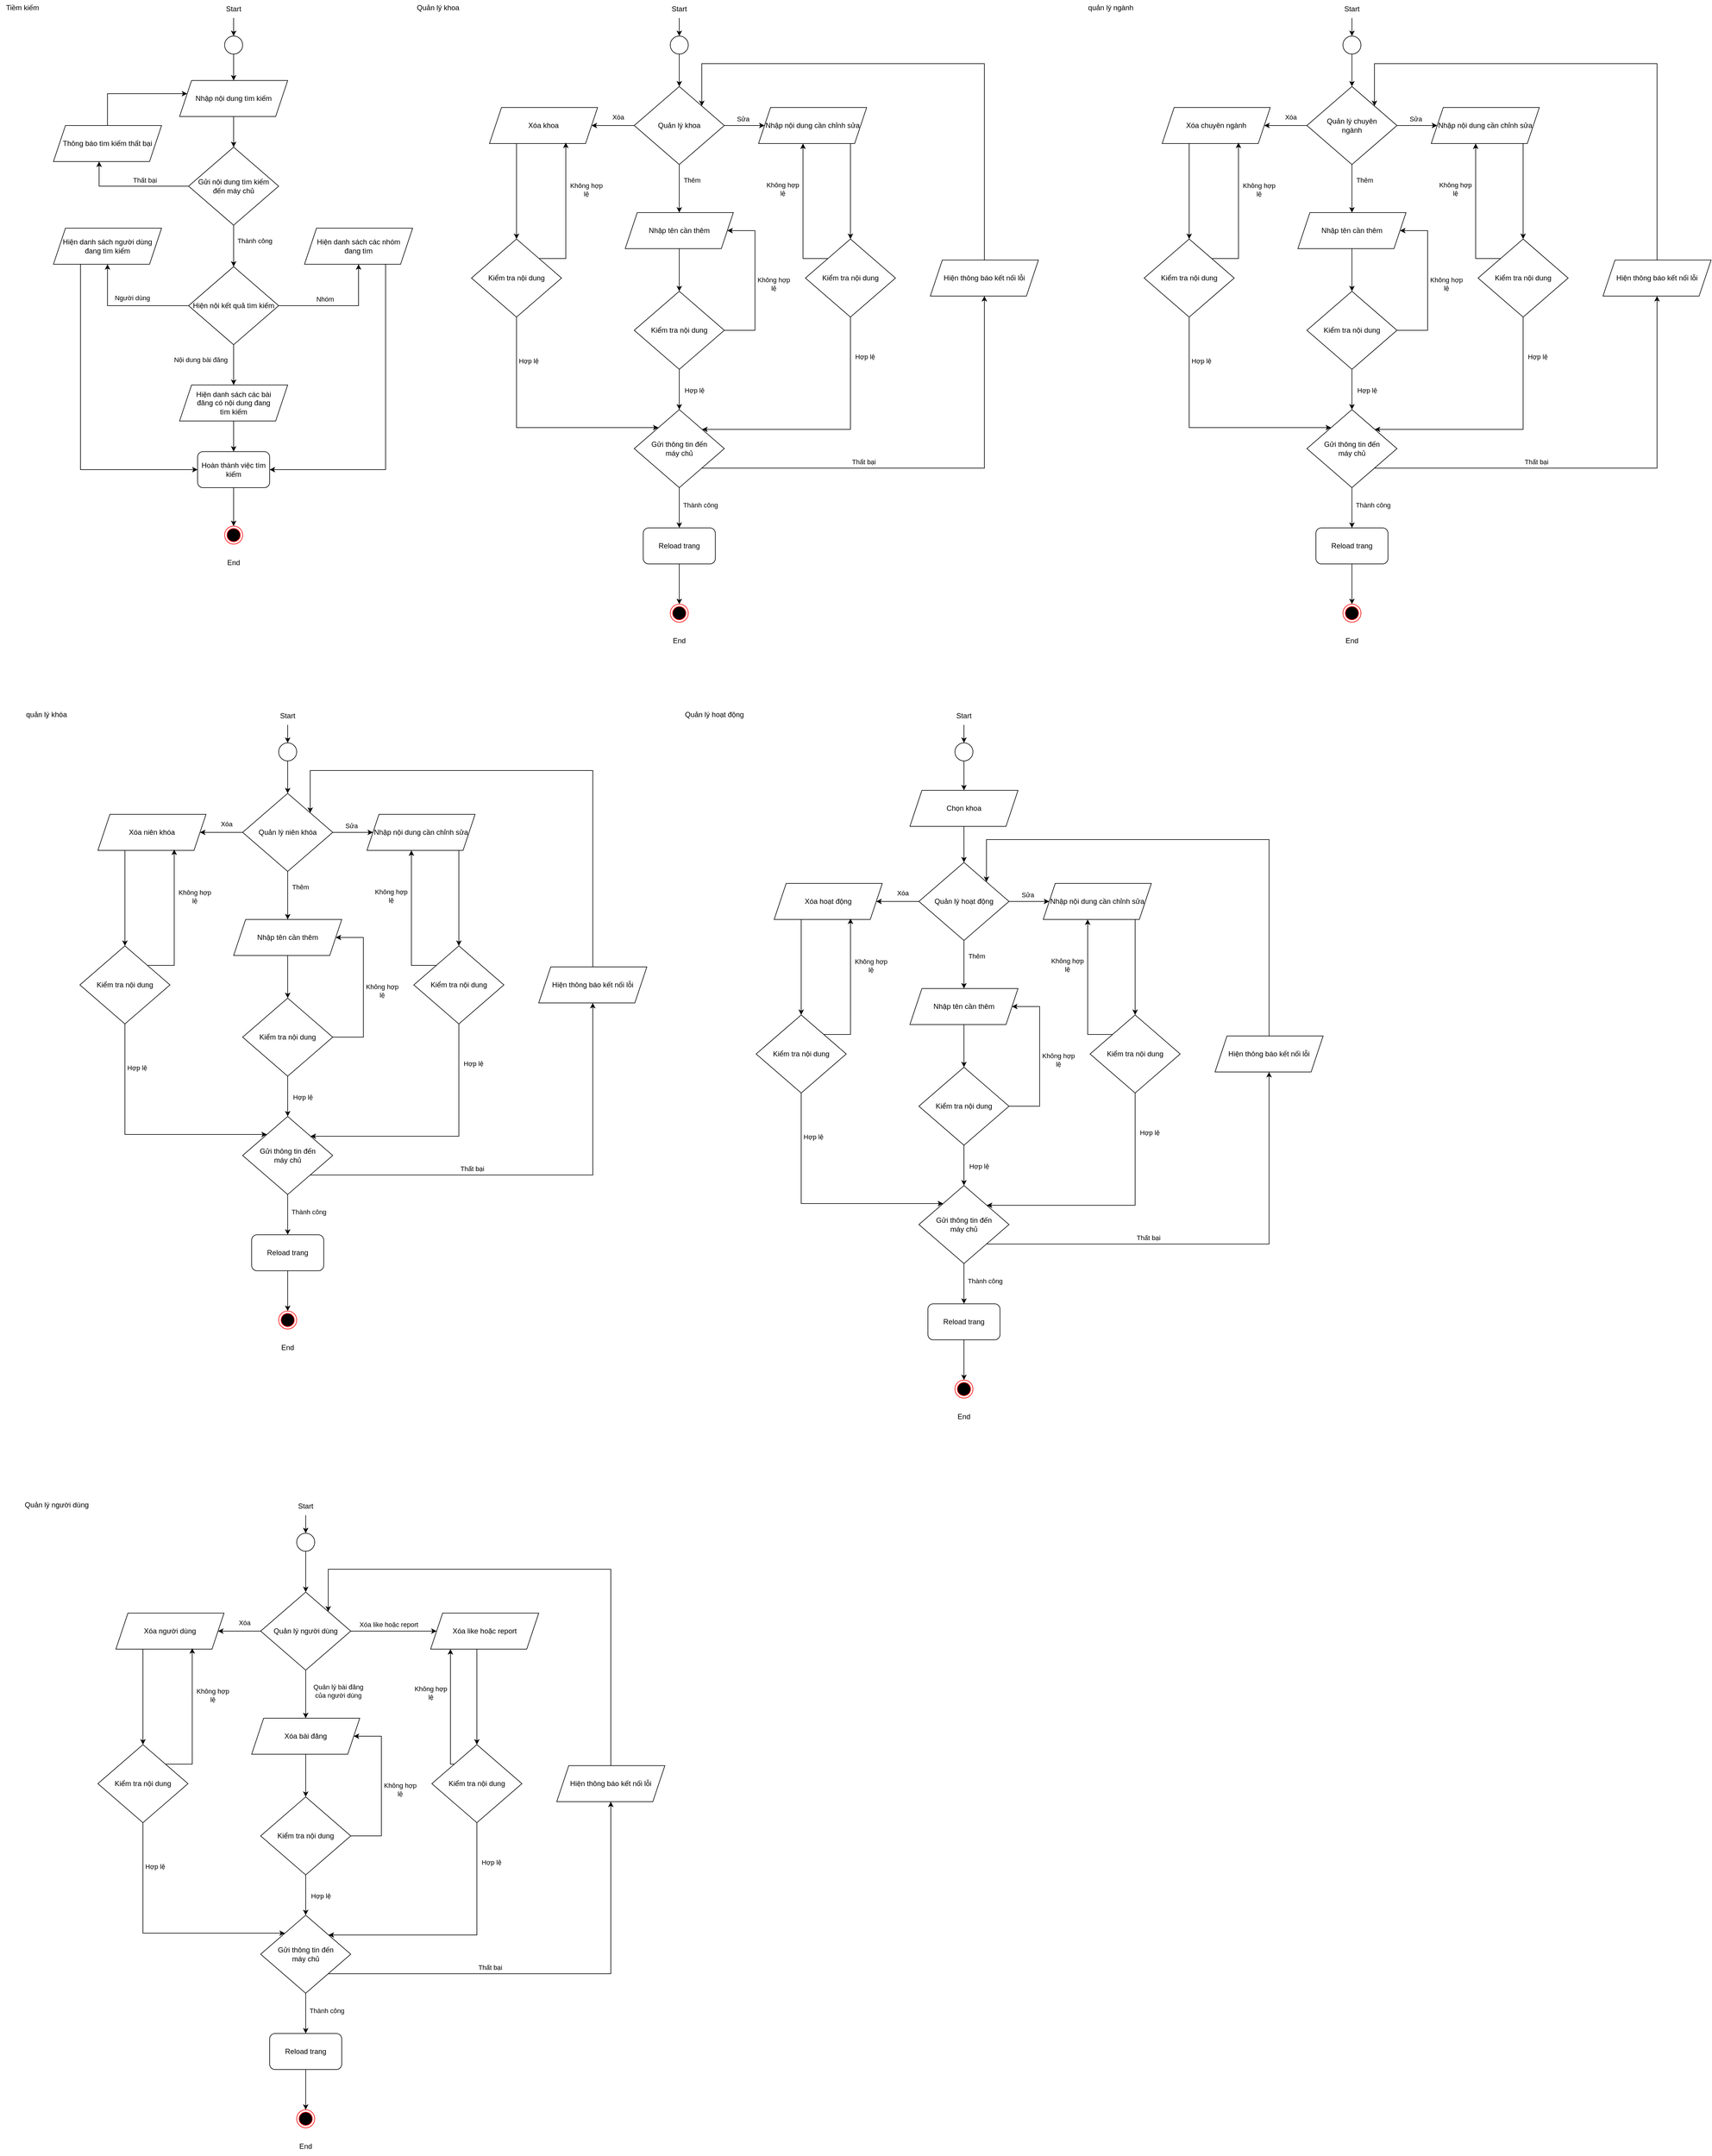 <mxfile version="24.8.4">
  <diagram name="Page-1" id="jaGCuA6I-DwE8CbabSFz">
    <mxGraphModel dx="1434" dy="827" grid="0" gridSize="10" guides="1" tooltips="1" connect="1" arrows="1" fold="1" page="1" pageScale="1" pageWidth="3300" pageHeight="4681" math="0" shadow="0">
      <root>
        <mxCell id="0" />
        <mxCell id="1" parent="0" />
        <mxCell id="jAo5l7hGSY5qiqxG5hAK-1" value="" style="ellipse;whiteSpace=wrap;html=1;aspect=fixed;" parent="1" vertex="1">
          <mxGeometry x="385" y="100" width="30" height="30" as="geometry" />
        </mxCell>
        <mxCell id="jAo5l7hGSY5qiqxG5hAK-2" value="" style="endArrow=classic;html=1;rounded=0;entryX=0.5;entryY=0;entryDx=0;entryDy=0;" parent="1" target="jAo5l7hGSY5qiqxG5hAK-1" edge="1">
          <mxGeometry width="50" height="50" relative="1" as="geometry">
            <mxPoint x="400" y="70" as="sourcePoint" />
            <mxPoint x="600" as="targetPoint" />
          </mxGeometry>
        </mxCell>
        <mxCell id="jAo5l7hGSY5qiqxG5hAK-3" value="Start" style="text;html=1;align=center;verticalAlign=middle;whiteSpace=wrap;rounded=0;" parent="1" vertex="1">
          <mxGeometry x="370" y="40" width="60" height="30" as="geometry" />
        </mxCell>
        <mxCell id="jAo5l7hGSY5qiqxG5hAK-4" value="" style="endArrow=classic;html=1;rounded=0;exitX=0.5;exitY=1;exitDx=0;exitDy=0;" parent="1" source="jAo5l7hGSY5qiqxG5hAK-1" edge="1" target="9XQ3Sm7CA4HVjXgFIyfI-13">
          <mxGeometry width="50" height="50" relative="1" as="geometry">
            <mxPoint x="435" y="280" as="sourcePoint" />
            <mxPoint x="400" y="184" as="targetPoint" />
          </mxGeometry>
        </mxCell>
        <mxCell id="jAo5l7hGSY5qiqxG5hAK-9" style="edgeStyle=orthogonalEdgeStyle;rounded=0;orthogonalLoop=1;jettySize=auto;html=1;entryX=0.5;entryY=0;entryDx=0;entryDy=0;" parent="1" source="9XQ3Sm7CA4HVjXgFIyfI-21" target="jAo5l7hGSY5qiqxG5hAK-12" edge="1">
          <mxGeometry relative="1" as="geometry">
            <mxPoint x="405" y="868" as="sourcePoint" />
          </mxGeometry>
        </mxCell>
        <mxCell id="jAo5l7hGSY5qiqxG5hAK-12" value="" style="ellipse;html=1;shape=endState;fillColor=#000000;strokeColor=#ff0000;" parent="1" vertex="1">
          <mxGeometry x="385" y="916" width="30" height="30" as="geometry" />
        </mxCell>
        <mxCell id="jAo5l7hGSY5qiqxG5hAK-13" value="End" style="text;html=1;align=center;verticalAlign=middle;whiteSpace=wrap;rounded=0;" parent="1" vertex="1">
          <mxGeometry x="370" y="962" width="60" height="30" as="geometry" />
        </mxCell>
        <mxCell id="jAo5l7hGSY5qiqxG5hAK-16" value="Tiềm kiếm" style="text;html=1;align=center;verticalAlign=middle;resizable=0;points=[];autosize=1;strokeColor=none;fillColor=none;" parent="1" vertex="1">
          <mxGeometry x="11" y="40" width="73" height="26" as="geometry" />
        </mxCell>
        <mxCell id="jAo5l7hGSY5qiqxG5hAK-26" value="" style="ellipse;whiteSpace=wrap;html=1;aspect=fixed;" parent="1" vertex="1">
          <mxGeometry x="1127" y="100" width="30" height="30" as="geometry" />
        </mxCell>
        <mxCell id="jAo5l7hGSY5qiqxG5hAK-27" value="" style="endArrow=classic;html=1;rounded=0;entryX=0.5;entryY=0;entryDx=0;entryDy=0;" parent="1" target="jAo5l7hGSY5qiqxG5hAK-26" edge="1">
          <mxGeometry width="50" height="50" relative="1" as="geometry">
            <mxPoint x="1142" y="70" as="sourcePoint" />
            <mxPoint x="1342" as="targetPoint" />
          </mxGeometry>
        </mxCell>
        <mxCell id="jAo5l7hGSY5qiqxG5hAK-28" value="Start" style="text;html=1;align=center;verticalAlign=middle;whiteSpace=wrap;rounded=0;" parent="1" vertex="1">
          <mxGeometry x="1112" y="40" width="60" height="30" as="geometry" />
        </mxCell>
        <mxCell id="jAo5l7hGSY5qiqxG5hAK-29" value="" style="endArrow=classic;html=1;rounded=0;exitX=0.5;exitY=1;exitDx=0;exitDy=0;" parent="1" source="jAo5l7hGSY5qiqxG5hAK-26" target="jAo5l7hGSY5qiqxG5hAK-32" edge="1">
          <mxGeometry width="50" height="50" relative="1" as="geometry">
            <mxPoint x="1177" y="280" as="sourcePoint" />
            <mxPoint x="1142" y="180" as="targetPoint" />
          </mxGeometry>
        </mxCell>
        <mxCell id="jAo5l7hGSY5qiqxG5hAK-52" style="edgeStyle=orthogonalEdgeStyle;rounded=0;orthogonalLoop=1;jettySize=auto;html=1;" parent="1" source="jAo5l7hGSY5qiqxG5hAK-32" target="jAo5l7hGSY5qiqxG5hAK-51" edge="1">
          <mxGeometry relative="1" as="geometry" />
        </mxCell>
        <mxCell id="jAo5l7hGSY5qiqxG5hAK-53" value="Thêm" style="edgeLabel;html=1;align=center;verticalAlign=middle;resizable=0;points=[];" parent="jAo5l7hGSY5qiqxG5hAK-52" vertex="1" connectable="0">
          <mxGeometry x="-0.252" y="-2" relative="1" as="geometry">
            <mxPoint x="23" y="-4" as="offset" />
          </mxGeometry>
        </mxCell>
        <mxCell id="jAo5l7hGSY5qiqxG5hAK-54" style="edgeStyle=orthogonalEdgeStyle;rounded=0;orthogonalLoop=1;jettySize=auto;html=1;" parent="1" source="jAo5l7hGSY5qiqxG5hAK-32" target="jAo5l7hGSY5qiqxG5hAK-48" edge="1">
          <mxGeometry relative="1" as="geometry" />
        </mxCell>
        <mxCell id="jAo5l7hGSY5qiqxG5hAK-55" value="Sửa" style="edgeLabel;html=1;align=center;verticalAlign=middle;resizable=0;points=[];" parent="jAo5l7hGSY5qiqxG5hAK-54" vertex="1" connectable="0">
          <mxGeometry x="-0.167" y="-4" relative="1" as="geometry">
            <mxPoint x="3" y="-15" as="offset" />
          </mxGeometry>
        </mxCell>
        <mxCell id="jAo5l7hGSY5qiqxG5hAK-57" style="edgeStyle=orthogonalEdgeStyle;rounded=0;orthogonalLoop=1;jettySize=auto;html=1;" parent="1" source="jAo5l7hGSY5qiqxG5hAK-32" target="jAo5l7hGSY5qiqxG5hAK-56" edge="1">
          <mxGeometry relative="1" as="geometry" />
        </mxCell>
        <mxCell id="jAo5l7hGSY5qiqxG5hAK-58" value="Xóa" style="edgeLabel;html=1;align=center;verticalAlign=middle;resizable=0;points=[];" parent="jAo5l7hGSY5qiqxG5hAK-57" vertex="1" connectable="0">
          <mxGeometry x="-0.213" y="5" relative="1" as="geometry">
            <mxPoint x="1" y="-19" as="offset" />
          </mxGeometry>
        </mxCell>
        <mxCell id="jAo5l7hGSY5qiqxG5hAK-32" value="Quản lý khoa" style="rhombus;whiteSpace=wrap;html=1;" parent="1" vertex="1">
          <mxGeometry x="1067" y="184" width="150" height="130" as="geometry" />
        </mxCell>
        <mxCell id="jAo5l7hGSY5qiqxG5hAK-34" style="edgeStyle=orthogonalEdgeStyle;rounded=0;orthogonalLoop=1;jettySize=auto;html=1;entryX=0.5;entryY=0;entryDx=0;entryDy=0;" parent="1" source="jAo5l7hGSY5qiqxG5hAK-35" target="jAo5l7hGSY5qiqxG5hAK-37" edge="1">
          <mxGeometry relative="1" as="geometry" />
        </mxCell>
        <mxCell id="jAo5l7hGSY5qiqxG5hAK-35" value="Reload trang" style="rounded=1;whiteSpace=wrap;html=1;" parent="1" vertex="1">
          <mxGeometry x="1082" y="919" width="120" height="60" as="geometry" />
        </mxCell>
        <mxCell id="jAo5l7hGSY5qiqxG5hAK-37" value="" style="ellipse;html=1;shape=endState;fillColor=#000000;strokeColor=#ff0000;" parent="1" vertex="1">
          <mxGeometry x="1127" y="1046" width="30" height="30" as="geometry" />
        </mxCell>
        <mxCell id="jAo5l7hGSY5qiqxG5hAK-38" value="End" style="text;html=1;align=center;verticalAlign=middle;whiteSpace=wrap;rounded=0;" parent="1" vertex="1">
          <mxGeometry x="1112" y="1092" width="60" height="30" as="geometry" />
        </mxCell>
        <mxCell id="jAo5l7hGSY5qiqxG5hAK-41" value="Quản lý khoa" style="text;html=1;align=center;verticalAlign=middle;resizable=0;points=[];autosize=1;strokeColor=none;fillColor=none;" parent="1" vertex="1">
          <mxGeometry x="695" y="40" width="89" height="26" as="geometry" />
        </mxCell>
        <mxCell id="jAo5l7hGSY5qiqxG5hAK-71" style="edgeStyle=orthogonalEdgeStyle;rounded=0;orthogonalLoop=1;jettySize=auto;html=1;exitX=0.75;exitY=1;exitDx=0;exitDy=0;" parent="1" source="jAo5l7hGSY5qiqxG5hAK-48" target="jAo5l7hGSY5qiqxG5hAK-69" edge="1">
          <mxGeometry relative="1" as="geometry">
            <Array as="points">
              <mxPoint x="1427" y="279" />
            </Array>
          </mxGeometry>
        </mxCell>
        <mxCell id="jAo5l7hGSY5qiqxG5hAK-48" value="Nhập nội dung cần chỉnh sửa" style="shape=parallelogram;perimeter=parallelogramPerimeter;whiteSpace=wrap;html=1;fixedSize=1;" parent="1" vertex="1">
          <mxGeometry x="1274" y="219" width="180" height="60" as="geometry" />
        </mxCell>
        <mxCell id="jAo5l7hGSY5qiqxG5hAK-64" style="edgeStyle=orthogonalEdgeStyle;rounded=0;orthogonalLoop=1;jettySize=auto;html=1;" parent="1" source="jAo5l7hGSY5qiqxG5hAK-51" target="jAo5l7hGSY5qiqxG5hAK-63" edge="1">
          <mxGeometry relative="1" as="geometry" />
        </mxCell>
        <mxCell id="jAo5l7hGSY5qiqxG5hAK-51" value="Nhập tên cần thêm" style="shape=parallelogram;perimeter=parallelogramPerimeter;whiteSpace=wrap;html=1;fixedSize=1;" parent="1" vertex="1">
          <mxGeometry x="1052" y="394" width="180" height="60" as="geometry" />
        </mxCell>
        <mxCell id="jAo5l7hGSY5qiqxG5hAK-76" style="edgeStyle=orthogonalEdgeStyle;rounded=0;orthogonalLoop=1;jettySize=auto;html=1;exitX=0.25;exitY=1;exitDx=0;exitDy=0;" parent="1" source="jAo5l7hGSY5qiqxG5hAK-56" target="jAo5l7hGSY5qiqxG5hAK-75" edge="1">
          <mxGeometry relative="1" as="geometry" />
        </mxCell>
        <mxCell id="jAo5l7hGSY5qiqxG5hAK-56" value="Xóa khoa" style="shape=parallelogram;perimeter=parallelogramPerimeter;whiteSpace=wrap;html=1;fixedSize=1;" parent="1" vertex="1">
          <mxGeometry x="826" y="219" width="180" height="60" as="geometry" />
        </mxCell>
        <mxCell id="jAo5l7hGSY5qiqxG5hAK-65" style="edgeStyle=orthogonalEdgeStyle;rounded=0;orthogonalLoop=1;jettySize=auto;html=1;exitX=1;exitY=0.5;exitDx=0;exitDy=0;" parent="1" source="jAo5l7hGSY5qiqxG5hAK-63" target="jAo5l7hGSY5qiqxG5hAK-51" edge="1">
          <mxGeometry relative="1" as="geometry">
            <Array as="points">
              <mxPoint x="1268" y="590" />
              <mxPoint x="1268" y="424" />
            </Array>
          </mxGeometry>
        </mxCell>
        <mxCell id="jAo5l7hGSY5qiqxG5hAK-66" value="Không hợp&lt;div&gt;lệ&lt;/div&gt;" style="edgeLabel;html=1;align=center;verticalAlign=middle;resizable=0;points=[];" parent="jAo5l7hGSY5qiqxG5hAK-65" vertex="1" connectable="0">
          <mxGeometry x="0.015" y="3" relative="1" as="geometry">
            <mxPoint x="34" y="5" as="offset" />
          </mxGeometry>
        </mxCell>
        <mxCell id="jAo5l7hGSY5qiqxG5hAK-67" style="edgeStyle=orthogonalEdgeStyle;rounded=0;orthogonalLoop=1;jettySize=auto;html=1;" parent="1" source="jAo5l7hGSY5qiqxG5hAK-63" target="jAo5l7hGSY5qiqxG5hAK-81" edge="1">
          <mxGeometry relative="1" as="geometry" />
        </mxCell>
        <mxCell id="jAo5l7hGSY5qiqxG5hAK-68" value="Hợp lệ" style="edgeLabel;html=1;align=center;verticalAlign=middle;resizable=0;points=[];" parent="jAo5l7hGSY5qiqxG5hAK-67" vertex="1" connectable="0">
          <mxGeometry x="-0.287" y="-3" relative="1" as="geometry">
            <mxPoint x="28" y="11" as="offset" />
          </mxGeometry>
        </mxCell>
        <mxCell id="jAo5l7hGSY5qiqxG5hAK-63" value="Kiểm tra nội dung" style="rhombus;whiteSpace=wrap;html=1;" parent="1" vertex="1">
          <mxGeometry x="1067" y="525" width="150" height="130" as="geometry" />
        </mxCell>
        <mxCell id="jAo5l7hGSY5qiqxG5hAK-70" style="edgeStyle=orthogonalEdgeStyle;rounded=0;orthogonalLoop=1;jettySize=auto;html=1;exitX=0;exitY=0;exitDx=0;exitDy=0;" parent="1" source="jAo5l7hGSY5qiqxG5hAK-69" target="jAo5l7hGSY5qiqxG5hAK-48" edge="1">
          <mxGeometry relative="1" as="geometry">
            <Array as="points">
              <mxPoint x="1348" y="471" />
            </Array>
          </mxGeometry>
        </mxCell>
        <mxCell id="jAo5l7hGSY5qiqxG5hAK-72" value="Không hợp&lt;div&gt;lệ&lt;/div&gt;" style="edgeLabel;html=1;align=center;verticalAlign=middle;resizable=0;points=[];" parent="jAo5l7hGSY5qiqxG5hAK-70" vertex="1" connectable="0">
          <mxGeometry x="0.224" y="-4" relative="1" as="geometry">
            <mxPoint x="-38" y="-15" as="offset" />
          </mxGeometry>
        </mxCell>
        <mxCell id="jAo5l7hGSY5qiqxG5hAK-73" style="edgeStyle=orthogonalEdgeStyle;rounded=0;orthogonalLoop=1;jettySize=auto;html=1;exitX=0.5;exitY=1;exitDx=0;exitDy=0;" parent="1" source="jAo5l7hGSY5qiqxG5hAK-81" target="jAo5l7hGSY5qiqxG5hAK-35" edge="1">
          <mxGeometry relative="1" as="geometry">
            <Array as="points" />
          </mxGeometry>
        </mxCell>
        <mxCell id="jAo5l7hGSY5qiqxG5hAK-84" value="Thành công" style="edgeLabel;html=1;align=center;verticalAlign=middle;resizable=0;points=[];" parent="jAo5l7hGSY5qiqxG5hAK-73" vertex="1" connectable="0">
          <mxGeometry x="-0.412" y="2" relative="1" as="geometry">
            <mxPoint x="33" y="9" as="offset" />
          </mxGeometry>
        </mxCell>
        <mxCell id="jAo5l7hGSY5qiqxG5hAK-69" value="Kiểm tra nội dung" style="rhombus;whiteSpace=wrap;html=1;" parent="1" vertex="1">
          <mxGeometry x="1352" y="438" width="150" height="130" as="geometry" />
        </mxCell>
        <mxCell id="jAo5l7hGSY5qiqxG5hAK-79" style="edgeStyle=orthogonalEdgeStyle;rounded=0;orthogonalLoop=1;jettySize=auto;html=1;exitX=0.5;exitY=1;exitDx=0;exitDy=0;" parent="1" source="jAo5l7hGSY5qiqxG5hAK-75" target="jAo5l7hGSY5qiqxG5hAK-81" edge="1">
          <mxGeometry relative="1" as="geometry">
            <Array as="points">
              <mxPoint x="871" y="752" />
            </Array>
          </mxGeometry>
        </mxCell>
        <mxCell id="jAo5l7hGSY5qiqxG5hAK-80" value="Hợp lệ" style="edgeLabel;html=1;align=center;verticalAlign=middle;resizable=0;points=[];" parent="jAo5l7hGSY5qiqxG5hAK-79" vertex="1" connectable="0">
          <mxGeometry x="-0.644" relative="1" as="geometry">
            <mxPoint x="20" y="-2" as="offset" />
          </mxGeometry>
        </mxCell>
        <mxCell id="jAo5l7hGSY5qiqxG5hAK-75" value="Kiểm tra nội dung" style="rhombus;whiteSpace=wrap;html=1;" parent="1" vertex="1">
          <mxGeometry x="796" y="438" width="150" height="130" as="geometry" />
        </mxCell>
        <mxCell id="jAo5l7hGSY5qiqxG5hAK-77" style="edgeStyle=orthogonalEdgeStyle;rounded=0;orthogonalLoop=1;jettySize=auto;html=1;exitX=1;exitY=0;exitDx=0;exitDy=0;entryX=0.706;entryY=0.976;entryDx=0;entryDy=0;entryPerimeter=0;" parent="1" source="jAo5l7hGSY5qiqxG5hAK-75" target="jAo5l7hGSY5qiqxG5hAK-56" edge="1">
          <mxGeometry relative="1" as="geometry">
            <Array as="points">
              <mxPoint x="953" y="471" />
            </Array>
          </mxGeometry>
        </mxCell>
        <mxCell id="jAo5l7hGSY5qiqxG5hAK-78" value="Không hợp&lt;div&gt;lệ&lt;/div&gt;" style="edgeLabel;html=1;align=center;verticalAlign=middle;resizable=0;points=[];" parent="jAo5l7hGSY5qiqxG5hAK-77" vertex="1" connectable="0">
          <mxGeometry x="0.099" y="-3" relative="1" as="geometry">
            <mxPoint x="31" y="-29" as="offset" />
          </mxGeometry>
        </mxCell>
        <mxCell id="jAo5l7hGSY5qiqxG5hAK-82" value="" style="edgeStyle=orthogonalEdgeStyle;rounded=0;orthogonalLoop=1;jettySize=auto;html=1;exitX=0.5;exitY=1;exitDx=0;exitDy=0;" parent="1" source="jAo5l7hGSY5qiqxG5hAK-69" target="jAo5l7hGSY5qiqxG5hAK-81" edge="1">
          <mxGeometry relative="1" as="geometry">
            <mxPoint x="1427" y="568" as="sourcePoint" />
            <mxPoint x="1142" y="893" as="targetPoint" />
            <Array as="points">
              <mxPoint x="1427" y="755" />
            </Array>
          </mxGeometry>
        </mxCell>
        <mxCell id="jAo5l7hGSY5qiqxG5hAK-83" value="Hợp lệ" style="edgeLabel;html=1;align=center;verticalAlign=middle;resizable=0;points=[];" parent="jAo5l7hGSY5qiqxG5hAK-82" vertex="1" connectable="0">
          <mxGeometry x="-0.523" y="6" relative="1" as="geometry">
            <mxPoint x="18" y="-38" as="offset" />
          </mxGeometry>
        </mxCell>
        <mxCell id="jAo5l7hGSY5qiqxG5hAK-86" style="edgeStyle=orthogonalEdgeStyle;rounded=0;orthogonalLoop=1;jettySize=auto;html=1;exitX=1;exitY=1;exitDx=0;exitDy=0;" parent="1" source="jAo5l7hGSY5qiqxG5hAK-81" target="jAo5l7hGSY5qiqxG5hAK-85" edge="1">
          <mxGeometry relative="1" as="geometry" />
        </mxCell>
        <mxCell id="jAo5l7hGSY5qiqxG5hAK-87" value="Thất bại" style="edgeLabel;html=1;align=center;verticalAlign=middle;resizable=0;points=[];" parent="jAo5l7hGSY5qiqxG5hAK-86" vertex="1" connectable="0">
          <mxGeometry x="-0.286" relative="1" as="geometry">
            <mxPoint x="-1" y="-11" as="offset" />
          </mxGeometry>
        </mxCell>
        <mxCell id="jAo5l7hGSY5qiqxG5hAK-81" value="Gửi thông tin đến&lt;div&gt;máy chủ&lt;/div&gt;" style="rhombus;whiteSpace=wrap;html=1;" parent="1" vertex="1">
          <mxGeometry x="1067" y="722" width="150" height="130" as="geometry" />
        </mxCell>
        <mxCell id="jAo5l7hGSY5qiqxG5hAK-88" style="edgeStyle=orthogonalEdgeStyle;rounded=0;orthogonalLoop=1;jettySize=auto;html=1;exitX=0.5;exitY=0;exitDx=0;exitDy=0;entryX=1;entryY=0;entryDx=0;entryDy=0;" parent="1" source="jAo5l7hGSY5qiqxG5hAK-85" target="jAo5l7hGSY5qiqxG5hAK-32" edge="1">
          <mxGeometry relative="1" as="geometry">
            <Array as="points">
              <mxPoint x="1650" y="146" />
              <mxPoint x="1179" y="146" />
            </Array>
          </mxGeometry>
        </mxCell>
        <mxCell id="jAo5l7hGSY5qiqxG5hAK-85" value="Hiện thông báo kết nối lỗi" style="shape=parallelogram;perimeter=parallelogramPerimeter;whiteSpace=wrap;html=1;fixedSize=1;" parent="1" vertex="1">
          <mxGeometry x="1560" y="473" width="180" height="60" as="geometry" />
        </mxCell>
        <mxCell id="jAo5l7hGSY5qiqxG5hAK-90" value="" style="ellipse;whiteSpace=wrap;html=1;aspect=fixed;" parent="1" vertex="1">
          <mxGeometry x="2247" y="100" width="30" height="30" as="geometry" />
        </mxCell>
        <mxCell id="jAo5l7hGSY5qiqxG5hAK-91" value="" style="endArrow=classic;html=1;rounded=0;entryX=0.5;entryY=0;entryDx=0;entryDy=0;" parent="1" target="jAo5l7hGSY5qiqxG5hAK-90" edge="1">
          <mxGeometry width="50" height="50" relative="1" as="geometry">
            <mxPoint x="2262" y="70" as="sourcePoint" />
            <mxPoint x="2462" as="targetPoint" />
          </mxGeometry>
        </mxCell>
        <mxCell id="jAo5l7hGSY5qiqxG5hAK-92" value="Start" style="text;html=1;align=center;verticalAlign=middle;whiteSpace=wrap;rounded=0;" parent="1" vertex="1">
          <mxGeometry x="2232" y="40" width="60" height="30" as="geometry" />
        </mxCell>
        <mxCell id="jAo5l7hGSY5qiqxG5hAK-93" value="" style="endArrow=classic;html=1;rounded=0;exitX=0.5;exitY=1;exitDx=0;exitDy=0;" parent="1" source="jAo5l7hGSY5qiqxG5hAK-90" target="jAo5l7hGSY5qiqxG5hAK-100" edge="1">
          <mxGeometry width="50" height="50" relative="1" as="geometry">
            <mxPoint x="2297" y="280" as="sourcePoint" />
            <mxPoint x="2262" y="180" as="targetPoint" />
          </mxGeometry>
        </mxCell>
        <mxCell id="jAo5l7hGSY5qiqxG5hAK-94" style="edgeStyle=orthogonalEdgeStyle;rounded=0;orthogonalLoop=1;jettySize=auto;html=1;" parent="1" source="jAo5l7hGSY5qiqxG5hAK-100" target="jAo5l7hGSY5qiqxG5hAK-109" edge="1">
          <mxGeometry relative="1" as="geometry" />
        </mxCell>
        <mxCell id="jAo5l7hGSY5qiqxG5hAK-95" value="Thêm" style="edgeLabel;html=1;align=center;verticalAlign=middle;resizable=0;points=[];" parent="jAo5l7hGSY5qiqxG5hAK-94" vertex="1" connectable="0">
          <mxGeometry x="-0.252" y="-2" relative="1" as="geometry">
            <mxPoint x="23" y="-4" as="offset" />
          </mxGeometry>
        </mxCell>
        <mxCell id="jAo5l7hGSY5qiqxG5hAK-96" style="edgeStyle=orthogonalEdgeStyle;rounded=0;orthogonalLoop=1;jettySize=auto;html=1;" parent="1" source="jAo5l7hGSY5qiqxG5hAK-100" target="jAo5l7hGSY5qiqxG5hAK-107" edge="1">
          <mxGeometry relative="1" as="geometry" />
        </mxCell>
        <mxCell id="jAo5l7hGSY5qiqxG5hAK-97" value="Sửa" style="edgeLabel;html=1;align=center;verticalAlign=middle;resizable=0;points=[];" parent="jAo5l7hGSY5qiqxG5hAK-96" vertex="1" connectable="0">
          <mxGeometry x="-0.167" y="-4" relative="1" as="geometry">
            <mxPoint x="3" y="-15" as="offset" />
          </mxGeometry>
        </mxCell>
        <mxCell id="jAo5l7hGSY5qiqxG5hAK-98" style="edgeStyle=orthogonalEdgeStyle;rounded=0;orthogonalLoop=1;jettySize=auto;html=1;" parent="1" source="jAo5l7hGSY5qiqxG5hAK-100" target="jAo5l7hGSY5qiqxG5hAK-111" edge="1">
          <mxGeometry relative="1" as="geometry" />
        </mxCell>
        <mxCell id="jAo5l7hGSY5qiqxG5hAK-99" value="Xóa" style="edgeLabel;html=1;align=center;verticalAlign=middle;resizable=0;points=[];" parent="jAo5l7hGSY5qiqxG5hAK-98" vertex="1" connectable="0">
          <mxGeometry x="-0.213" y="5" relative="1" as="geometry">
            <mxPoint x="1" y="-19" as="offset" />
          </mxGeometry>
        </mxCell>
        <mxCell id="jAo5l7hGSY5qiqxG5hAK-100" value="Quản lý chuyên&lt;div&gt;ngành&lt;/div&gt;" style="rhombus;whiteSpace=wrap;html=1;" parent="1" vertex="1">
          <mxGeometry x="2187" y="184" width="150" height="130" as="geometry" />
        </mxCell>
        <mxCell id="jAo5l7hGSY5qiqxG5hAK-101" style="edgeStyle=orthogonalEdgeStyle;rounded=0;orthogonalLoop=1;jettySize=auto;html=1;entryX=0.5;entryY=0;entryDx=0;entryDy=0;" parent="1" source="jAo5l7hGSY5qiqxG5hAK-102" target="jAo5l7hGSY5qiqxG5hAK-103" edge="1">
          <mxGeometry relative="1" as="geometry" />
        </mxCell>
        <mxCell id="jAo5l7hGSY5qiqxG5hAK-102" value="Reload trang" style="rounded=1;whiteSpace=wrap;html=1;" parent="1" vertex="1">
          <mxGeometry x="2202" y="919" width="120" height="60" as="geometry" />
        </mxCell>
        <mxCell id="jAo5l7hGSY5qiqxG5hAK-103" value="" style="ellipse;html=1;shape=endState;fillColor=#000000;strokeColor=#ff0000;" parent="1" vertex="1">
          <mxGeometry x="2247" y="1046" width="30" height="30" as="geometry" />
        </mxCell>
        <mxCell id="jAo5l7hGSY5qiqxG5hAK-104" value="End" style="text;html=1;align=center;verticalAlign=middle;whiteSpace=wrap;rounded=0;" parent="1" vertex="1">
          <mxGeometry x="2232" y="1092" width="60" height="30" as="geometry" />
        </mxCell>
        <mxCell id="jAo5l7hGSY5qiqxG5hAK-105" value="quản lý ngành" style="text;html=1;align=center;verticalAlign=middle;resizable=0;points=[];autosize=1;strokeColor=none;fillColor=none;" parent="1" vertex="1">
          <mxGeometry x="1813" y="40" width="93" height="26" as="geometry" />
        </mxCell>
        <mxCell id="jAo5l7hGSY5qiqxG5hAK-106" style="edgeStyle=orthogonalEdgeStyle;rounded=0;orthogonalLoop=1;jettySize=auto;html=1;exitX=0.75;exitY=1;exitDx=0;exitDy=0;" parent="1" source="jAo5l7hGSY5qiqxG5hAK-107" target="jAo5l7hGSY5qiqxG5hAK-121" edge="1">
          <mxGeometry relative="1" as="geometry">
            <Array as="points">
              <mxPoint x="2547" y="279" />
            </Array>
          </mxGeometry>
        </mxCell>
        <mxCell id="jAo5l7hGSY5qiqxG5hAK-107" value="Nhập nội dung cần chỉnh sửa" style="shape=parallelogram;perimeter=parallelogramPerimeter;whiteSpace=wrap;html=1;fixedSize=1;" parent="1" vertex="1">
          <mxGeometry x="2394" y="219" width="180" height="60" as="geometry" />
        </mxCell>
        <mxCell id="jAo5l7hGSY5qiqxG5hAK-108" style="edgeStyle=orthogonalEdgeStyle;rounded=0;orthogonalLoop=1;jettySize=auto;html=1;" parent="1" source="jAo5l7hGSY5qiqxG5hAK-109" target="jAo5l7hGSY5qiqxG5hAK-116" edge="1">
          <mxGeometry relative="1" as="geometry" />
        </mxCell>
        <mxCell id="jAo5l7hGSY5qiqxG5hAK-109" value="Nhập tên cần thêm" style="shape=parallelogram;perimeter=parallelogramPerimeter;whiteSpace=wrap;html=1;fixedSize=1;" parent="1" vertex="1">
          <mxGeometry x="2172" y="394" width="180" height="60" as="geometry" />
        </mxCell>
        <mxCell id="jAo5l7hGSY5qiqxG5hAK-110" style="edgeStyle=orthogonalEdgeStyle;rounded=0;orthogonalLoop=1;jettySize=auto;html=1;exitX=0.25;exitY=1;exitDx=0;exitDy=0;" parent="1" source="jAo5l7hGSY5qiqxG5hAK-111" target="jAo5l7hGSY5qiqxG5hAK-124" edge="1">
          <mxGeometry relative="1" as="geometry" />
        </mxCell>
        <mxCell id="jAo5l7hGSY5qiqxG5hAK-111" value="Xóa chuyên ngành" style="shape=parallelogram;perimeter=parallelogramPerimeter;whiteSpace=wrap;html=1;fixedSize=1;" parent="1" vertex="1">
          <mxGeometry x="1946" y="219" width="180" height="60" as="geometry" />
        </mxCell>
        <mxCell id="jAo5l7hGSY5qiqxG5hAK-112" style="edgeStyle=orthogonalEdgeStyle;rounded=0;orthogonalLoop=1;jettySize=auto;html=1;exitX=1;exitY=0.5;exitDx=0;exitDy=0;" parent="1" source="jAo5l7hGSY5qiqxG5hAK-116" target="jAo5l7hGSY5qiqxG5hAK-109" edge="1">
          <mxGeometry relative="1" as="geometry">
            <Array as="points">
              <mxPoint x="2388" y="590" />
              <mxPoint x="2388" y="424" />
            </Array>
          </mxGeometry>
        </mxCell>
        <mxCell id="jAo5l7hGSY5qiqxG5hAK-113" value="Không hợp&lt;div&gt;lệ&lt;/div&gt;" style="edgeLabel;html=1;align=center;verticalAlign=middle;resizable=0;points=[];" parent="jAo5l7hGSY5qiqxG5hAK-112" vertex="1" connectable="0">
          <mxGeometry x="0.015" y="3" relative="1" as="geometry">
            <mxPoint x="34" y="5" as="offset" />
          </mxGeometry>
        </mxCell>
        <mxCell id="jAo5l7hGSY5qiqxG5hAK-114" style="edgeStyle=orthogonalEdgeStyle;rounded=0;orthogonalLoop=1;jettySize=auto;html=1;" parent="1" source="jAo5l7hGSY5qiqxG5hAK-116" target="jAo5l7hGSY5qiqxG5hAK-131" edge="1">
          <mxGeometry relative="1" as="geometry" />
        </mxCell>
        <mxCell id="jAo5l7hGSY5qiqxG5hAK-115" value="Hợp lệ" style="edgeLabel;html=1;align=center;verticalAlign=middle;resizable=0;points=[];" parent="jAo5l7hGSY5qiqxG5hAK-114" vertex="1" connectable="0">
          <mxGeometry x="-0.287" y="-3" relative="1" as="geometry">
            <mxPoint x="28" y="11" as="offset" />
          </mxGeometry>
        </mxCell>
        <mxCell id="jAo5l7hGSY5qiqxG5hAK-116" value="Kiểm tra nội dung" style="rhombus;whiteSpace=wrap;html=1;" parent="1" vertex="1">
          <mxGeometry x="2187" y="525" width="150" height="130" as="geometry" />
        </mxCell>
        <mxCell id="jAo5l7hGSY5qiqxG5hAK-117" style="edgeStyle=orthogonalEdgeStyle;rounded=0;orthogonalLoop=1;jettySize=auto;html=1;exitX=0;exitY=0;exitDx=0;exitDy=0;" parent="1" source="jAo5l7hGSY5qiqxG5hAK-121" target="jAo5l7hGSY5qiqxG5hAK-107" edge="1">
          <mxGeometry relative="1" as="geometry">
            <Array as="points">
              <mxPoint x="2468" y="471" />
            </Array>
          </mxGeometry>
        </mxCell>
        <mxCell id="jAo5l7hGSY5qiqxG5hAK-118" value="Không hợp&lt;div&gt;lệ&lt;/div&gt;" style="edgeLabel;html=1;align=center;verticalAlign=middle;resizable=0;points=[];" parent="jAo5l7hGSY5qiqxG5hAK-117" vertex="1" connectable="0">
          <mxGeometry x="0.224" y="-4" relative="1" as="geometry">
            <mxPoint x="-38" y="-15" as="offset" />
          </mxGeometry>
        </mxCell>
        <mxCell id="jAo5l7hGSY5qiqxG5hAK-119" style="edgeStyle=orthogonalEdgeStyle;rounded=0;orthogonalLoop=1;jettySize=auto;html=1;exitX=0.5;exitY=1;exitDx=0;exitDy=0;" parent="1" source="jAo5l7hGSY5qiqxG5hAK-131" target="jAo5l7hGSY5qiqxG5hAK-102" edge="1">
          <mxGeometry relative="1" as="geometry">
            <Array as="points" />
          </mxGeometry>
        </mxCell>
        <mxCell id="jAo5l7hGSY5qiqxG5hAK-120" value="Thành công" style="edgeLabel;html=1;align=center;verticalAlign=middle;resizable=0;points=[];" parent="jAo5l7hGSY5qiqxG5hAK-119" vertex="1" connectable="0">
          <mxGeometry x="-0.412" y="2" relative="1" as="geometry">
            <mxPoint x="33" y="9" as="offset" />
          </mxGeometry>
        </mxCell>
        <mxCell id="jAo5l7hGSY5qiqxG5hAK-121" value="Kiểm tra nội dung" style="rhombus;whiteSpace=wrap;html=1;" parent="1" vertex="1">
          <mxGeometry x="2472" y="438" width="150" height="130" as="geometry" />
        </mxCell>
        <mxCell id="jAo5l7hGSY5qiqxG5hAK-122" style="edgeStyle=orthogonalEdgeStyle;rounded=0;orthogonalLoop=1;jettySize=auto;html=1;exitX=0.5;exitY=1;exitDx=0;exitDy=0;" parent="1" source="jAo5l7hGSY5qiqxG5hAK-124" target="jAo5l7hGSY5qiqxG5hAK-131" edge="1">
          <mxGeometry relative="1" as="geometry">
            <Array as="points">
              <mxPoint x="1991" y="752" />
            </Array>
          </mxGeometry>
        </mxCell>
        <mxCell id="jAo5l7hGSY5qiqxG5hAK-123" value="Hợp lệ" style="edgeLabel;html=1;align=center;verticalAlign=middle;resizable=0;points=[];" parent="jAo5l7hGSY5qiqxG5hAK-122" vertex="1" connectable="0">
          <mxGeometry x="-0.644" relative="1" as="geometry">
            <mxPoint x="20" y="-2" as="offset" />
          </mxGeometry>
        </mxCell>
        <mxCell id="jAo5l7hGSY5qiqxG5hAK-124" value="Kiểm tra nội dung" style="rhombus;whiteSpace=wrap;html=1;" parent="1" vertex="1">
          <mxGeometry x="1916" y="438" width="150" height="130" as="geometry" />
        </mxCell>
        <mxCell id="jAo5l7hGSY5qiqxG5hAK-125" style="edgeStyle=orthogonalEdgeStyle;rounded=0;orthogonalLoop=1;jettySize=auto;html=1;exitX=1;exitY=0;exitDx=0;exitDy=0;entryX=0.706;entryY=0.976;entryDx=0;entryDy=0;entryPerimeter=0;" parent="1" source="jAo5l7hGSY5qiqxG5hAK-124" target="jAo5l7hGSY5qiqxG5hAK-111" edge="1">
          <mxGeometry relative="1" as="geometry">
            <Array as="points">
              <mxPoint x="2073" y="471" />
            </Array>
          </mxGeometry>
        </mxCell>
        <mxCell id="jAo5l7hGSY5qiqxG5hAK-126" value="Không hợp&lt;div&gt;lệ&lt;/div&gt;" style="edgeLabel;html=1;align=center;verticalAlign=middle;resizable=0;points=[];" parent="jAo5l7hGSY5qiqxG5hAK-125" vertex="1" connectable="0">
          <mxGeometry x="0.099" y="-3" relative="1" as="geometry">
            <mxPoint x="31" y="-29" as="offset" />
          </mxGeometry>
        </mxCell>
        <mxCell id="jAo5l7hGSY5qiqxG5hAK-127" value="" style="edgeStyle=orthogonalEdgeStyle;rounded=0;orthogonalLoop=1;jettySize=auto;html=1;exitX=0.5;exitY=1;exitDx=0;exitDy=0;" parent="1" source="jAo5l7hGSY5qiqxG5hAK-121" target="jAo5l7hGSY5qiqxG5hAK-131" edge="1">
          <mxGeometry relative="1" as="geometry">
            <mxPoint x="2547" y="568" as="sourcePoint" />
            <mxPoint x="2262" y="893" as="targetPoint" />
            <Array as="points">
              <mxPoint x="2547" y="755" />
            </Array>
          </mxGeometry>
        </mxCell>
        <mxCell id="jAo5l7hGSY5qiqxG5hAK-128" value="Hợp lệ" style="edgeLabel;html=1;align=center;verticalAlign=middle;resizable=0;points=[];" parent="jAo5l7hGSY5qiqxG5hAK-127" vertex="1" connectable="0">
          <mxGeometry x="-0.523" y="6" relative="1" as="geometry">
            <mxPoint x="18" y="-38" as="offset" />
          </mxGeometry>
        </mxCell>
        <mxCell id="jAo5l7hGSY5qiqxG5hAK-129" style="edgeStyle=orthogonalEdgeStyle;rounded=0;orthogonalLoop=1;jettySize=auto;html=1;exitX=1;exitY=1;exitDx=0;exitDy=0;" parent="1" source="jAo5l7hGSY5qiqxG5hAK-131" target="jAo5l7hGSY5qiqxG5hAK-133" edge="1">
          <mxGeometry relative="1" as="geometry" />
        </mxCell>
        <mxCell id="jAo5l7hGSY5qiqxG5hAK-130" value="Thất bại" style="edgeLabel;html=1;align=center;verticalAlign=middle;resizable=0;points=[];" parent="jAo5l7hGSY5qiqxG5hAK-129" vertex="1" connectable="0">
          <mxGeometry x="-0.286" relative="1" as="geometry">
            <mxPoint x="-1" y="-11" as="offset" />
          </mxGeometry>
        </mxCell>
        <mxCell id="jAo5l7hGSY5qiqxG5hAK-131" value="Gửi thông tin đến&lt;div&gt;máy chủ&lt;/div&gt;" style="rhombus;whiteSpace=wrap;html=1;" parent="1" vertex="1">
          <mxGeometry x="2187" y="722" width="150" height="130" as="geometry" />
        </mxCell>
        <mxCell id="jAo5l7hGSY5qiqxG5hAK-132" style="edgeStyle=orthogonalEdgeStyle;rounded=0;orthogonalLoop=1;jettySize=auto;html=1;exitX=0.5;exitY=0;exitDx=0;exitDy=0;entryX=1;entryY=0;entryDx=0;entryDy=0;" parent="1" source="jAo5l7hGSY5qiqxG5hAK-133" target="jAo5l7hGSY5qiqxG5hAK-100" edge="1">
          <mxGeometry relative="1" as="geometry">
            <Array as="points">
              <mxPoint x="2770" y="146" />
              <mxPoint x="2299" y="146" />
            </Array>
          </mxGeometry>
        </mxCell>
        <mxCell id="jAo5l7hGSY5qiqxG5hAK-133" value="Hiện thông báo kết nối lỗi" style="shape=parallelogram;perimeter=parallelogramPerimeter;whiteSpace=wrap;html=1;fixedSize=1;" parent="1" vertex="1">
          <mxGeometry x="2680" y="473" width="180" height="60" as="geometry" />
        </mxCell>
        <mxCell id="jAo5l7hGSY5qiqxG5hAK-134" value="" style="ellipse;whiteSpace=wrap;html=1;aspect=fixed;" parent="1" vertex="1">
          <mxGeometry x="475" y="1277" width="30" height="30" as="geometry" />
        </mxCell>
        <mxCell id="jAo5l7hGSY5qiqxG5hAK-135" value="" style="endArrow=classic;html=1;rounded=0;entryX=0.5;entryY=0;entryDx=0;entryDy=0;" parent="1" target="jAo5l7hGSY5qiqxG5hAK-134" edge="1">
          <mxGeometry width="50" height="50" relative="1" as="geometry">
            <mxPoint x="490" y="1247" as="sourcePoint" />
            <mxPoint x="690" y="1177" as="targetPoint" />
          </mxGeometry>
        </mxCell>
        <mxCell id="jAo5l7hGSY5qiqxG5hAK-136" value="Start" style="text;html=1;align=center;verticalAlign=middle;whiteSpace=wrap;rounded=0;" parent="1" vertex="1">
          <mxGeometry x="460" y="1217" width="60" height="30" as="geometry" />
        </mxCell>
        <mxCell id="jAo5l7hGSY5qiqxG5hAK-137" value="" style="endArrow=classic;html=1;rounded=0;exitX=0.5;exitY=1;exitDx=0;exitDy=0;" parent="1" source="jAo5l7hGSY5qiqxG5hAK-134" target="jAo5l7hGSY5qiqxG5hAK-144" edge="1">
          <mxGeometry width="50" height="50" relative="1" as="geometry">
            <mxPoint x="525" y="1457" as="sourcePoint" />
            <mxPoint x="490" y="1357" as="targetPoint" />
          </mxGeometry>
        </mxCell>
        <mxCell id="jAo5l7hGSY5qiqxG5hAK-138" style="edgeStyle=orthogonalEdgeStyle;rounded=0;orthogonalLoop=1;jettySize=auto;html=1;" parent="1" source="jAo5l7hGSY5qiqxG5hAK-144" target="jAo5l7hGSY5qiqxG5hAK-153" edge="1">
          <mxGeometry relative="1" as="geometry" />
        </mxCell>
        <mxCell id="jAo5l7hGSY5qiqxG5hAK-139" value="Thêm" style="edgeLabel;html=1;align=center;verticalAlign=middle;resizable=0;points=[];" parent="jAo5l7hGSY5qiqxG5hAK-138" vertex="1" connectable="0">
          <mxGeometry x="-0.252" y="-2" relative="1" as="geometry">
            <mxPoint x="23" y="-4" as="offset" />
          </mxGeometry>
        </mxCell>
        <mxCell id="jAo5l7hGSY5qiqxG5hAK-140" style="edgeStyle=orthogonalEdgeStyle;rounded=0;orthogonalLoop=1;jettySize=auto;html=1;" parent="1" source="jAo5l7hGSY5qiqxG5hAK-144" target="jAo5l7hGSY5qiqxG5hAK-151" edge="1">
          <mxGeometry relative="1" as="geometry" />
        </mxCell>
        <mxCell id="jAo5l7hGSY5qiqxG5hAK-141" value="Sửa" style="edgeLabel;html=1;align=center;verticalAlign=middle;resizable=0;points=[];" parent="jAo5l7hGSY5qiqxG5hAK-140" vertex="1" connectable="0">
          <mxGeometry x="-0.167" y="-4" relative="1" as="geometry">
            <mxPoint x="3" y="-15" as="offset" />
          </mxGeometry>
        </mxCell>
        <mxCell id="jAo5l7hGSY5qiqxG5hAK-142" style="edgeStyle=orthogonalEdgeStyle;rounded=0;orthogonalLoop=1;jettySize=auto;html=1;" parent="1" source="jAo5l7hGSY5qiqxG5hAK-144" target="jAo5l7hGSY5qiqxG5hAK-155" edge="1">
          <mxGeometry relative="1" as="geometry" />
        </mxCell>
        <mxCell id="jAo5l7hGSY5qiqxG5hAK-143" value="Xóa" style="edgeLabel;html=1;align=center;verticalAlign=middle;resizable=0;points=[];" parent="jAo5l7hGSY5qiqxG5hAK-142" vertex="1" connectable="0">
          <mxGeometry x="-0.213" y="5" relative="1" as="geometry">
            <mxPoint x="1" y="-19" as="offset" />
          </mxGeometry>
        </mxCell>
        <mxCell id="jAo5l7hGSY5qiqxG5hAK-144" value="Quản lý niên khóa" style="rhombus;whiteSpace=wrap;html=1;" parent="1" vertex="1">
          <mxGeometry x="415" y="1361" width="150" height="130" as="geometry" />
        </mxCell>
        <mxCell id="jAo5l7hGSY5qiqxG5hAK-145" style="edgeStyle=orthogonalEdgeStyle;rounded=0;orthogonalLoop=1;jettySize=auto;html=1;entryX=0.5;entryY=0;entryDx=0;entryDy=0;" parent="1" source="jAo5l7hGSY5qiqxG5hAK-146" target="jAo5l7hGSY5qiqxG5hAK-147" edge="1">
          <mxGeometry relative="1" as="geometry" />
        </mxCell>
        <mxCell id="jAo5l7hGSY5qiqxG5hAK-146" value="Reload trang" style="rounded=1;whiteSpace=wrap;html=1;" parent="1" vertex="1">
          <mxGeometry x="430" y="2096" width="120" height="60" as="geometry" />
        </mxCell>
        <mxCell id="jAo5l7hGSY5qiqxG5hAK-147" value="" style="ellipse;html=1;shape=endState;fillColor=#000000;strokeColor=#ff0000;" parent="1" vertex="1">
          <mxGeometry x="475" y="2223" width="30" height="30" as="geometry" />
        </mxCell>
        <mxCell id="jAo5l7hGSY5qiqxG5hAK-148" value="End" style="text;html=1;align=center;verticalAlign=middle;whiteSpace=wrap;rounded=0;" parent="1" vertex="1">
          <mxGeometry x="460" y="2269" width="60" height="30" as="geometry" />
        </mxCell>
        <mxCell id="jAo5l7hGSY5qiqxG5hAK-149" value="quản lý khóa" style="text;html=1;align=center;verticalAlign=middle;resizable=0;points=[];autosize=1;strokeColor=none;fillColor=none;" parent="1" vertex="1">
          <mxGeometry x="45" y="1217" width="86" height="26" as="geometry" />
        </mxCell>
        <mxCell id="jAo5l7hGSY5qiqxG5hAK-150" style="edgeStyle=orthogonalEdgeStyle;rounded=0;orthogonalLoop=1;jettySize=auto;html=1;exitX=0.75;exitY=1;exitDx=0;exitDy=0;" parent="1" source="jAo5l7hGSY5qiqxG5hAK-151" target="jAo5l7hGSY5qiqxG5hAK-165" edge="1">
          <mxGeometry relative="1" as="geometry">
            <Array as="points">
              <mxPoint x="775" y="1456" />
            </Array>
          </mxGeometry>
        </mxCell>
        <mxCell id="jAo5l7hGSY5qiqxG5hAK-151" value="Nhập nội dung cần chỉnh sửa" style="shape=parallelogram;perimeter=parallelogramPerimeter;whiteSpace=wrap;html=1;fixedSize=1;" parent="1" vertex="1">
          <mxGeometry x="622" y="1396" width="180" height="60" as="geometry" />
        </mxCell>
        <mxCell id="jAo5l7hGSY5qiqxG5hAK-152" style="edgeStyle=orthogonalEdgeStyle;rounded=0;orthogonalLoop=1;jettySize=auto;html=1;" parent="1" source="jAo5l7hGSY5qiqxG5hAK-153" target="jAo5l7hGSY5qiqxG5hAK-160" edge="1">
          <mxGeometry relative="1" as="geometry" />
        </mxCell>
        <mxCell id="jAo5l7hGSY5qiqxG5hAK-153" value="Nhập tên cần thêm" style="shape=parallelogram;perimeter=parallelogramPerimeter;whiteSpace=wrap;html=1;fixedSize=1;" parent="1" vertex="1">
          <mxGeometry x="400" y="1571" width="180" height="60" as="geometry" />
        </mxCell>
        <mxCell id="jAo5l7hGSY5qiqxG5hAK-154" style="edgeStyle=orthogonalEdgeStyle;rounded=0;orthogonalLoop=1;jettySize=auto;html=1;exitX=0.25;exitY=1;exitDx=0;exitDy=0;" parent="1" source="jAo5l7hGSY5qiqxG5hAK-155" target="jAo5l7hGSY5qiqxG5hAK-168" edge="1">
          <mxGeometry relative="1" as="geometry" />
        </mxCell>
        <mxCell id="jAo5l7hGSY5qiqxG5hAK-155" value="Xóa niên khóa" style="shape=parallelogram;perimeter=parallelogramPerimeter;whiteSpace=wrap;html=1;fixedSize=1;" parent="1" vertex="1">
          <mxGeometry x="174" y="1396" width="180" height="60" as="geometry" />
        </mxCell>
        <mxCell id="jAo5l7hGSY5qiqxG5hAK-156" style="edgeStyle=orthogonalEdgeStyle;rounded=0;orthogonalLoop=1;jettySize=auto;html=1;exitX=1;exitY=0.5;exitDx=0;exitDy=0;" parent="1" source="jAo5l7hGSY5qiqxG5hAK-160" target="jAo5l7hGSY5qiqxG5hAK-153" edge="1">
          <mxGeometry relative="1" as="geometry">
            <Array as="points">
              <mxPoint x="616" y="1767" />
              <mxPoint x="616" y="1601" />
            </Array>
          </mxGeometry>
        </mxCell>
        <mxCell id="jAo5l7hGSY5qiqxG5hAK-157" value="Không hợp&lt;div&gt;lệ&lt;/div&gt;" style="edgeLabel;html=1;align=center;verticalAlign=middle;resizable=0;points=[];" parent="jAo5l7hGSY5qiqxG5hAK-156" vertex="1" connectable="0">
          <mxGeometry x="0.015" y="3" relative="1" as="geometry">
            <mxPoint x="34" y="5" as="offset" />
          </mxGeometry>
        </mxCell>
        <mxCell id="jAo5l7hGSY5qiqxG5hAK-158" style="edgeStyle=orthogonalEdgeStyle;rounded=0;orthogonalLoop=1;jettySize=auto;html=1;" parent="1" source="jAo5l7hGSY5qiqxG5hAK-160" target="jAo5l7hGSY5qiqxG5hAK-175" edge="1">
          <mxGeometry relative="1" as="geometry" />
        </mxCell>
        <mxCell id="jAo5l7hGSY5qiqxG5hAK-159" value="Hợp lệ" style="edgeLabel;html=1;align=center;verticalAlign=middle;resizable=0;points=[];" parent="jAo5l7hGSY5qiqxG5hAK-158" vertex="1" connectable="0">
          <mxGeometry x="-0.287" y="-3" relative="1" as="geometry">
            <mxPoint x="28" y="11" as="offset" />
          </mxGeometry>
        </mxCell>
        <mxCell id="jAo5l7hGSY5qiqxG5hAK-160" value="Kiểm tra nội dung" style="rhombus;whiteSpace=wrap;html=1;" parent="1" vertex="1">
          <mxGeometry x="415" y="1702" width="150" height="130" as="geometry" />
        </mxCell>
        <mxCell id="jAo5l7hGSY5qiqxG5hAK-161" style="edgeStyle=orthogonalEdgeStyle;rounded=0;orthogonalLoop=1;jettySize=auto;html=1;exitX=0;exitY=0;exitDx=0;exitDy=0;" parent="1" source="jAo5l7hGSY5qiqxG5hAK-165" target="jAo5l7hGSY5qiqxG5hAK-151" edge="1">
          <mxGeometry relative="1" as="geometry">
            <Array as="points">
              <mxPoint x="696" y="1648" />
            </Array>
          </mxGeometry>
        </mxCell>
        <mxCell id="jAo5l7hGSY5qiqxG5hAK-162" value="Không hợp&lt;div&gt;lệ&lt;/div&gt;" style="edgeLabel;html=1;align=center;verticalAlign=middle;resizable=0;points=[];" parent="jAo5l7hGSY5qiqxG5hAK-161" vertex="1" connectable="0">
          <mxGeometry x="0.224" y="-4" relative="1" as="geometry">
            <mxPoint x="-38" y="-15" as="offset" />
          </mxGeometry>
        </mxCell>
        <mxCell id="jAo5l7hGSY5qiqxG5hAK-163" style="edgeStyle=orthogonalEdgeStyle;rounded=0;orthogonalLoop=1;jettySize=auto;html=1;exitX=0.5;exitY=1;exitDx=0;exitDy=0;" parent="1" source="jAo5l7hGSY5qiqxG5hAK-175" target="jAo5l7hGSY5qiqxG5hAK-146" edge="1">
          <mxGeometry relative="1" as="geometry">
            <Array as="points" />
          </mxGeometry>
        </mxCell>
        <mxCell id="jAo5l7hGSY5qiqxG5hAK-164" value="Thành công" style="edgeLabel;html=1;align=center;verticalAlign=middle;resizable=0;points=[];" parent="jAo5l7hGSY5qiqxG5hAK-163" vertex="1" connectable="0">
          <mxGeometry x="-0.412" y="2" relative="1" as="geometry">
            <mxPoint x="33" y="9" as="offset" />
          </mxGeometry>
        </mxCell>
        <mxCell id="jAo5l7hGSY5qiqxG5hAK-165" value="Kiểm tra nội dung" style="rhombus;whiteSpace=wrap;html=1;" parent="1" vertex="1">
          <mxGeometry x="700" y="1615" width="150" height="130" as="geometry" />
        </mxCell>
        <mxCell id="jAo5l7hGSY5qiqxG5hAK-166" style="edgeStyle=orthogonalEdgeStyle;rounded=0;orthogonalLoop=1;jettySize=auto;html=1;exitX=0.5;exitY=1;exitDx=0;exitDy=0;" parent="1" source="jAo5l7hGSY5qiqxG5hAK-168" target="jAo5l7hGSY5qiqxG5hAK-175" edge="1">
          <mxGeometry relative="1" as="geometry">
            <Array as="points">
              <mxPoint x="219" y="1929" />
            </Array>
          </mxGeometry>
        </mxCell>
        <mxCell id="jAo5l7hGSY5qiqxG5hAK-167" value="Hợp lệ" style="edgeLabel;html=1;align=center;verticalAlign=middle;resizable=0;points=[];" parent="jAo5l7hGSY5qiqxG5hAK-166" vertex="1" connectable="0">
          <mxGeometry x="-0.644" relative="1" as="geometry">
            <mxPoint x="20" y="-2" as="offset" />
          </mxGeometry>
        </mxCell>
        <mxCell id="jAo5l7hGSY5qiqxG5hAK-168" value="Kiểm tra nội dung" style="rhombus;whiteSpace=wrap;html=1;" parent="1" vertex="1">
          <mxGeometry x="144" y="1615" width="150" height="130" as="geometry" />
        </mxCell>
        <mxCell id="jAo5l7hGSY5qiqxG5hAK-169" style="edgeStyle=orthogonalEdgeStyle;rounded=0;orthogonalLoop=1;jettySize=auto;html=1;exitX=1;exitY=0;exitDx=0;exitDy=0;entryX=0.706;entryY=0.976;entryDx=0;entryDy=0;entryPerimeter=0;" parent="1" source="jAo5l7hGSY5qiqxG5hAK-168" target="jAo5l7hGSY5qiqxG5hAK-155" edge="1">
          <mxGeometry relative="1" as="geometry">
            <Array as="points">
              <mxPoint x="301" y="1648" />
            </Array>
          </mxGeometry>
        </mxCell>
        <mxCell id="jAo5l7hGSY5qiqxG5hAK-170" value="Không hợp&lt;div&gt;lệ&lt;/div&gt;" style="edgeLabel;html=1;align=center;verticalAlign=middle;resizable=0;points=[];" parent="jAo5l7hGSY5qiqxG5hAK-169" vertex="1" connectable="0">
          <mxGeometry x="0.099" y="-3" relative="1" as="geometry">
            <mxPoint x="31" y="-29" as="offset" />
          </mxGeometry>
        </mxCell>
        <mxCell id="jAo5l7hGSY5qiqxG5hAK-171" value="" style="edgeStyle=orthogonalEdgeStyle;rounded=0;orthogonalLoop=1;jettySize=auto;html=1;exitX=0.5;exitY=1;exitDx=0;exitDy=0;" parent="1" source="jAo5l7hGSY5qiqxG5hAK-165" target="jAo5l7hGSY5qiqxG5hAK-175" edge="1">
          <mxGeometry relative="1" as="geometry">
            <mxPoint x="775" y="1745" as="sourcePoint" />
            <mxPoint x="490" y="2070" as="targetPoint" />
            <Array as="points">
              <mxPoint x="775" y="1932" />
            </Array>
          </mxGeometry>
        </mxCell>
        <mxCell id="jAo5l7hGSY5qiqxG5hAK-172" value="Hợp lệ" style="edgeLabel;html=1;align=center;verticalAlign=middle;resizable=0;points=[];" parent="jAo5l7hGSY5qiqxG5hAK-171" vertex="1" connectable="0">
          <mxGeometry x="-0.523" y="6" relative="1" as="geometry">
            <mxPoint x="18" y="-38" as="offset" />
          </mxGeometry>
        </mxCell>
        <mxCell id="jAo5l7hGSY5qiqxG5hAK-173" style="edgeStyle=orthogonalEdgeStyle;rounded=0;orthogonalLoop=1;jettySize=auto;html=1;exitX=1;exitY=1;exitDx=0;exitDy=0;" parent="1" source="jAo5l7hGSY5qiqxG5hAK-175" target="jAo5l7hGSY5qiqxG5hAK-177" edge="1">
          <mxGeometry relative="1" as="geometry" />
        </mxCell>
        <mxCell id="jAo5l7hGSY5qiqxG5hAK-174" value="Thất bại" style="edgeLabel;html=1;align=center;verticalAlign=middle;resizable=0;points=[];" parent="jAo5l7hGSY5qiqxG5hAK-173" vertex="1" connectable="0">
          <mxGeometry x="-0.286" relative="1" as="geometry">
            <mxPoint x="-1" y="-11" as="offset" />
          </mxGeometry>
        </mxCell>
        <mxCell id="jAo5l7hGSY5qiqxG5hAK-175" value="Gửi thông tin đến&lt;div&gt;máy chủ&lt;/div&gt;" style="rhombus;whiteSpace=wrap;html=1;" parent="1" vertex="1">
          <mxGeometry x="415" y="1899" width="150" height="130" as="geometry" />
        </mxCell>
        <mxCell id="jAo5l7hGSY5qiqxG5hAK-176" style="edgeStyle=orthogonalEdgeStyle;rounded=0;orthogonalLoop=1;jettySize=auto;html=1;exitX=0.5;exitY=0;exitDx=0;exitDy=0;entryX=1;entryY=0;entryDx=0;entryDy=0;" parent="1" source="jAo5l7hGSY5qiqxG5hAK-177" target="jAo5l7hGSY5qiqxG5hAK-144" edge="1">
          <mxGeometry relative="1" as="geometry">
            <Array as="points">
              <mxPoint x="998" y="1323" />
              <mxPoint x="527" y="1323" />
            </Array>
          </mxGeometry>
        </mxCell>
        <mxCell id="jAo5l7hGSY5qiqxG5hAK-177" value="Hiện thông báo kết nối lỗi" style="shape=parallelogram;perimeter=parallelogramPerimeter;whiteSpace=wrap;html=1;fixedSize=1;" parent="1" vertex="1">
          <mxGeometry x="908" y="1650" width="180" height="60" as="geometry" />
        </mxCell>
        <mxCell id="jAo5l7hGSY5qiqxG5hAK-223" style="edgeStyle=orthogonalEdgeStyle;rounded=0;orthogonalLoop=1;jettySize=auto;html=1;exitX=0.5;exitY=1;exitDx=0;exitDy=0;" parent="1" source="jAo5l7hGSY5qiqxG5hAK-178" target="jAo5l7hGSY5qiqxG5hAK-222" edge="1">
          <mxGeometry relative="1" as="geometry" />
        </mxCell>
        <mxCell id="jAo5l7hGSY5qiqxG5hAK-178" value="" style="ellipse;whiteSpace=wrap;html=1;aspect=fixed;" parent="1" vertex="1">
          <mxGeometry x="1601" y="1277" width="30" height="30" as="geometry" />
        </mxCell>
        <mxCell id="jAo5l7hGSY5qiqxG5hAK-179" value="" style="endArrow=classic;html=1;rounded=0;entryX=0.5;entryY=0;entryDx=0;entryDy=0;" parent="1" target="jAo5l7hGSY5qiqxG5hAK-178" edge="1">
          <mxGeometry width="50" height="50" relative="1" as="geometry">
            <mxPoint x="1616" y="1247" as="sourcePoint" />
            <mxPoint x="1816" y="1177" as="targetPoint" />
          </mxGeometry>
        </mxCell>
        <mxCell id="jAo5l7hGSY5qiqxG5hAK-180" value="Start" style="text;html=1;align=center;verticalAlign=middle;whiteSpace=wrap;rounded=0;" parent="1" vertex="1">
          <mxGeometry x="1586" y="1217" width="60" height="30" as="geometry" />
        </mxCell>
        <mxCell id="jAo5l7hGSY5qiqxG5hAK-182" style="edgeStyle=orthogonalEdgeStyle;rounded=0;orthogonalLoop=1;jettySize=auto;html=1;" parent="1" source="jAo5l7hGSY5qiqxG5hAK-188" target="jAo5l7hGSY5qiqxG5hAK-197" edge="1">
          <mxGeometry relative="1" as="geometry" />
        </mxCell>
        <mxCell id="jAo5l7hGSY5qiqxG5hAK-183" value="Thêm" style="edgeLabel;html=1;align=center;verticalAlign=middle;resizable=0;points=[];" parent="jAo5l7hGSY5qiqxG5hAK-182" vertex="1" connectable="0">
          <mxGeometry x="-0.252" y="-2" relative="1" as="geometry">
            <mxPoint x="23" y="-4" as="offset" />
          </mxGeometry>
        </mxCell>
        <mxCell id="jAo5l7hGSY5qiqxG5hAK-184" style="edgeStyle=orthogonalEdgeStyle;rounded=0;orthogonalLoop=1;jettySize=auto;html=1;" parent="1" source="jAo5l7hGSY5qiqxG5hAK-188" target="jAo5l7hGSY5qiqxG5hAK-195" edge="1">
          <mxGeometry relative="1" as="geometry" />
        </mxCell>
        <mxCell id="jAo5l7hGSY5qiqxG5hAK-185" value="Sửa" style="edgeLabel;html=1;align=center;verticalAlign=middle;resizable=0;points=[];" parent="jAo5l7hGSY5qiqxG5hAK-184" vertex="1" connectable="0">
          <mxGeometry x="-0.167" y="-4" relative="1" as="geometry">
            <mxPoint x="3" y="-15" as="offset" />
          </mxGeometry>
        </mxCell>
        <mxCell id="jAo5l7hGSY5qiqxG5hAK-186" style="edgeStyle=orthogonalEdgeStyle;rounded=0;orthogonalLoop=1;jettySize=auto;html=1;" parent="1" source="jAo5l7hGSY5qiqxG5hAK-188" target="jAo5l7hGSY5qiqxG5hAK-199" edge="1">
          <mxGeometry relative="1" as="geometry" />
        </mxCell>
        <mxCell id="jAo5l7hGSY5qiqxG5hAK-187" value="Xóa" style="edgeLabel;html=1;align=center;verticalAlign=middle;resizable=0;points=[];" parent="jAo5l7hGSY5qiqxG5hAK-186" vertex="1" connectable="0">
          <mxGeometry x="-0.213" y="5" relative="1" as="geometry">
            <mxPoint x="1" y="-19" as="offset" />
          </mxGeometry>
        </mxCell>
        <mxCell id="jAo5l7hGSY5qiqxG5hAK-188" value="Quản lý hoạt động" style="rhombus;whiteSpace=wrap;html=1;" parent="1" vertex="1">
          <mxGeometry x="1541" y="1476" width="150" height="130" as="geometry" />
        </mxCell>
        <mxCell id="jAo5l7hGSY5qiqxG5hAK-189" style="edgeStyle=orthogonalEdgeStyle;rounded=0;orthogonalLoop=1;jettySize=auto;html=1;entryX=0.5;entryY=0;entryDx=0;entryDy=0;" parent="1" source="jAo5l7hGSY5qiqxG5hAK-190" target="jAo5l7hGSY5qiqxG5hAK-191" edge="1">
          <mxGeometry relative="1" as="geometry" />
        </mxCell>
        <mxCell id="jAo5l7hGSY5qiqxG5hAK-190" value="Reload trang" style="rounded=1;whiteSpace=wrap;html=1;" parent="1" vertex="1">
          <mxGeometry x="1556" y="2211" width="120" height="60" as="geometry" />
        </mxCell>
        <mxCell id="jAo5l7hGSY5qiqxG5hAK-191" value="" style="ellipse;html=1;shape=endState;fillColor=#000000;strokeColor=#ff0000;" parent="1" vertex="1">
          <mxGeometry x="1601" y="2338" width="30" height="30" as="geometry" />
        </mxCell>
        <mxCell id="jAo5l7hGSY5qiqxG5hAK-192" value="End" style="text;html=1;align=center;verticalAlign=middle;whiteSpace=wrap;rounded=0;" parent="1" vertex="1">
          <mxGeometry x="1586" y="2384" width="60" height="30" as="geometry" />
        </mxCell>
        <mxCell id="jAo5l7hGSY5qiqxG5hAK-193" value="Quản lý hoạt động" style="text;html=1;align=center;verticalAlign=middle;resizable=0;points=[];autosize=1;strokeColor=none;fillColor=none;" parent="1" vertex="1">
          <mxGeometry x="1142" y="1217" width="116" height="26" as="geometry" />
        </mxCell>
        <mxCell id="jAo5l7hGSY5qiqxG5hAK-194" style="edgeStyle=orthogonalEdgeStyle;rounded=0;orthogonalLoop=1;jettySize=auto;html=1;exitX=0.75;exitY=1;exitDx=0;exitDy=0;" parent="1" source="jAo5l7hGSY5qiqxG5hAK-195" target="jAo5l7hGSY5qiqxG5hAK-209" edge="1">
          <mxGeometry relative="1" as="geometry">
            <Array as="points">
              <mxPoint x="1901" y="1571" />
            </Array>
          </mxGeometry>
        </mxCell>
        <mxCell id="jAo5l7hGSY5qiqxG5hAK-195" value="Nhập nội dung cần chỉnh sửa" style="shape=parallelogram;perimeter=parallelogramPerimeter;whiteSpace=wrap;html=1;fixedSize=1;" parent="1" vertex="1">
          <mxGeometry x="1748" y="1511" width="180" height="60" as="geometry" />
        </mxCell>
        <mxCell id="jAo5l7hGSY5qiqxG5hAK-196" style="edgeStyle=orthogonalEdgeStyle;rounded=0;orthogonalLoop=1;jettySize=auto;html=1;" parent="1" source="jAo5l7hGSY5qiqxG5hAK-197" target="jAo5l7hGSY5qiqxG5hAK-204" edge="1">
          <mxGeometry relative="1" as="geometry" />
        </mxCell>
        <mxCell id="jAo5l7hGSY5qiqxG5hAK-197" value="Nhập tên cần thêm" style="shape=parallelogram;perimeter=parallelogramPerimeter;whiteSpace=wrap;html=1;fixedSize=1;" parent="1" vertex="1">
          <mxGeometry x="1526" y="1686" width="180" height="60" as="geometry" />
        </mxCell>
        <mxCell id="jAo5l7hGSY5qiqxG5hAK-198" style="edgeStyle=orthogonalEdgeStyle;rounded=0;orthogonalLoop=1;jettySize=auto;html=1;exitX=0.25;exitY=1;exitDx=0;exitDy=0;" parent="1" source="jAo5l7hGSY5qiqxG5hAK-199" target="jAo5l7hGSY5qiqxG5hAK-212" edge="1">
          <mxGeometry relative="1" as="geometry" />
        </mxCell>
        <mxCell id="jAo5l7hGSY5qiqxG5hAK-199" value="Xóa hoạt động" style="shape=parallelogram;perimeter=parallelogramPerimeter;whiteSpace=wrap;html=1;fixedSize=1;" parent="1" vertex="1">
          <mxGeometry x="1300" y="1511" width="180" height="60" as="geometry" />
        </mxCell>
        <mxCell id="jAo5l7hGSY5qiqxG5hAK-200" style="edgeStyle=orthogonalEdgeStyle;rounded=0;orthogonalLoop=1;jettySize=auto;html=1;exitX=1;exitY=0.5;exitDx=0;exitDy=0;" parent="1" source="jAo5l7hGSY5qiqxG5hAK-204" target="jAo5l7hGSY5qiqxG5hAK-197" edge="1">
          <mxGeometry relative="1" as="geometry">
            <Array as="points">
              <mxPoint x="1742" y="1882" />
              <mxPoint x="1742" y="1716" />
            </Array>
          </mxGeometry>
        </mxCell>
        <mxCell id="jAo5l7hGSY5qiqxG5hAK-201" value="Không hợp&lt;div&gt;lệ&lt;/div&gt;" style="edgeLabel;html=1;align=center;verticalAlign=middle;resizable=0;points=[];" parent="jAo5l7hGSY5qiqxG5hAK-200" vertex="1" connectable="0">
          <mxGeometry x="0.015" y="3" relative="1" as="geometry">
            <mxPoint x="34" y="5" as="offset" />
          </mxGeometry>
        </mxCell>
        <mxCell id="jAo5l7hGSY5qiqxG5hAK-202" style="edgeStyle=orthogonalEdgeStyle;rounded=0;orthogonalLoop=1;jettySize=auto;html=1;" parent="1" source="jAo5l7hGSY5qiqxG5hAK-204" target="jAo5l7hGSY5qiqxG5hAK-219" edge="1">
          <mxGeometry relative="1" as="geometry" />
        </mxCell>
        <mxCell id="jAo5l7hGSY5qiqxG5hAK-203" value="Hợp lệ" style="edgeLabel;html=1;align=center;verticalAlign=middle;resizable=0;points=[];" parent="jAo5l7hGSY5qiqxG5hAK-202" vertex="1" connectable="0">
          <mxGeometry x="-0.287" y="-3" relative="1" as="geometry">
            <mxPoint x="28" y="11" as="offset" />
          </mxGeometry>
        </mxCell>
        <mxCell id="jAo5l7hGSY5qiqxG5hAK-204" value="Kiểm tra nội dung" style="rhombus;whiteSpace=wrap;html=1;" parent="1" vertex="1">
          <mxGeometry x="1541" y="1817" width="150" height="130" as="geometry" />
        </mxCell>
        <mxCell id="jAo5l7hGSY5qiqxG5hAK-205" style="edgeStyle=orthogonalEdgeStyle;rounded=0;orthogonalLoop=1;jettySize=auto;html=1;exitX=0;exitY=0;exitDx=0;exitDy=0;" parent="1" source="jAo5l7hGSY5qiqxG5hAK-209" target="jAo5l7hGSY5qiqxG5hAK-195" edge="1">
          <mxGeometry relative="1" as="geometry">
            <Array as="points">
              <mxPoint x="1822" y="1763" />
            </Array>
          </mxGeometry>
        </mxCell>
        <mxCell id="jAo5l7hGSY5qiqxG5hAK-206" value="Không hợp&lt;div&gt;lệ&lt;/div&gt;" style="edgeLabel;html=1;align=center;verticalAlign=middle;resizable=0;points=[];" parent="jAo5l7hGSY5qiqxG5hAK-205" vertex="1" connectable="0">
          <mxGeometry x="0.224" y="-4" relative="1" as="geometry">
            <mxPoint x="-38" y="-15" as="offset" />
          </mxGeometry>
        </mxCell>
        <mxCell id="jAo5l7hGSY5qiqxG5hAK-207" style="edgeStyle=orthogonalEdgeStyle;rounded=0;orthogonalLoop=1;jettySize=auto;html=1;exitX=0.5;exitY=1;exitDx=0;exitDy=0;" parent="1" source="jAo5l7hGSY5qiqxG5hAK-219" target="jAo5l7hGSY5qiqxG5hAK-190" edge="1">
          <mxGeometry relative="1" as="geometry">
            <Array as="points" />
          </mxGeometry>
        </mxCell>
        <mxCell id="jAo5l7hGSY5qiqxG5hAK-208" value="Thành công" style="edgeLabel;html=1;align=center;verticalAlign=middle;resizable=0;points=[];" parent="jAo5l7hGSY5qiqxG5hAK-207" vertex="1" connectable="0">
          <mxGeometry x="-0.412" y="2" relative="1" as="geometry">
            <mxPoint x="33" y="9" as="offset" />
          </mxGeometry>
        </mxCell>
        <mxCell id="jAo5l7hGSY5qiqxG5hAK-209" value="Kiểm tra nội dung" style="rhombus;whiteSpace=wrap;html=1;" parent="1" vertex="1">
          <mxGeometry x="1826" y="1730" width="150" height="130" as="geometry" />
        </mxCell>
        <mxCell id="jAo5l7hGSY5qiqxG5hAK-210" style="edgeStyle=orthogonalEdgeStyle;rounded=0;orthogonalLoop=1;jettySize=auto;html=1;exitX=0.5;exitY=1;exitDx=0;exitDy=0;" parent="1" source="jAo5l7hGSY5qiqxG5hAK-212" target="jAo5l7hGSY5qiqxG5hAK-219" edge="1">
          <mxGeometry relative="1" as="geometry">
            <Array as="points">
              <mxPoint x="1345" y="2044" />
            </Array>
          </mxGeometry>
        </mxCell>
        <mxCell id="jAo5l7hGSY5qiqxG5hAK-211" value="Hợp lệ" style="edgeLabel;html=1;align=center;verticalAlign=middle;resizable=0;points=[];" parent="jAo5l7hGSY5qiqxG5hAK-210" vertex="1" connectable="0">
          <mxGeometry x="-0.644" relative="1" as="geometry">
            <mxPoint x="20" y="-2" as="offset" />
          </mxGeometry>
        </mxCell>
        <mxCell id="jAo5l7hGSY5qiqxG5hAK-212" value="Kiểm tra nội dung" style="rhombus;whiteSpace=wrap;html=1;" parent="1" vertex="1">
          <mxGeometry x="1270" y="1730" width="150" height="130" as="geometry" />
        </mxCell>
        <mxCell id="jAo5l7hGSY5qiqxG5hAK-213" style="edgeStyle=orthogonalEdgeStyle;rounded=0;orthogonalLoop=1;jettySize=auto;html=1;exitX=1;exitY=0;exitDx=0;exitDy=0;entryX=0.706;entryY=0.976;entryDx=0;entryDy=0;entryPerimeter=0;" parent="1" source="jAo5l7hGSY5qiqxG5hAK-212" target="jAo5l7hGSY5qiqxG5hAK-199" edge="1">
          <mxGeometry relative="1" as="geometry">
            <Array as="points">
              <mxPoint x="1427" y="1763" />
            </Array>
          </mxGeometry>
        </mxCell>
        <mxCell id="jAo5l7hGSY5qiqxG5hAK-214" value="Không hợp&lt;div&gt;lệ&lt;/div&gt;" style="edgeLabel;html=1;align=center;verticalAlign=middle;resizable=0;points=[];" parent="jAo5l7hGSY5qiqxG5hAK-213" vertex="1" connectable="0">
          <mxGeometry x="0.099" y="-3" relative="1" as="geometry">
            <mxPoint x="31" y="-29" as="offset" />
          </mxGeometry>
        </mxCell>
        <mxCell id="jAo5l7hGSY5qiqxG5hAK-215" value="" style="edgeStyle=orthogonalEdgeStyle;rounded=0;orthogonalLoop=1;jettySize=auto;html=1;exitX=0.5;exitY=1;exitDx=0;exitDy=0;" parent="1" source="jAo5l7hGSY5qiqxG5hAK-209" target="jAo5l7hGSY5qiqxG5hAK-219" edge="1">
          <mxGeometry relative="1" as="geometry">
            <mxPoint x="1901" y="1860" as="sourcePoint" />
            <mxPoint x="1616" y="2185" as="targetPoint" />
            <Array as="points">
              <mxPoint x="1901" y="2047" />
            </Array>
          </mxGeometry>
        </mxCell>
        <mxCell id="jAo5l7hGSY5qiqxG5hAK-216" value="Hợp lệ" style="edgeLabel;html=1;align=center;verticalAlign=middle;resizable=0;points=[];" parent="jAo5l7hGSY5qiqxG5hAK-215" vertex="1" connectable="0">
          <mxGeometry x="-0.523" y="6" relative="1" as="geometry">
            <mxPoint x="18" y="-38" as="offset" />
          </mxGeometry>
        </mxCell>
        <mxCell id="jAo5l7hGSY5qiqxG5hAK-217" style="edgeStyle=orthogonalEdgeStyle;rounded=0;orthogonalLoop=1;jettySize=auto;html=1;exitX=1;exitY=1;exitDx=0;exitDy=0;" parent="1" source="jAo5l7hGSY5qiqxG5hAK-219" target="jAo5l7hGSY5qiqxG5hAK-221" edge="1">
          <mxGeometry relative="1" as="geometry" />
        </mxCell>
        <mxCell id="jAo5l7hGSY5qiqxG5hAK-218" value="Thất bại" style="edgeLabel;html=1;align=center;verticalAlign=middle;resizable=0;points=[];" parent="jAo5l7hGSY5qiqxG5hAK-217" vertex="1" connectable="0">
          <mxGeometry x="-0.286" relative="1" as="geometry">
            <mxPoint x="-1" y="-11" as="offset" />
          </mxGeometry>
        </mxCell>
        <mxCell id="jAo5l7hGSY5qiqxG5hAK-219" value="Gửi thông tin đến&lt;div&gt;máy chủ&lt;/div&gt;" style="rhombus;whiteSpace=wrap;html=1;" parent="1" vertex="1">
          <mxGeometry x="1541" y="2014" width="150" height="130" as="geometry" />
        </mxCell>
        <mxCell id="jAo5l7hGSY5qiqxG5hAK-220" style="edgeStyle=orthogonalEdgeStyle;rounded=0;orthogonalLoop=1;jettySize=auto;html=1;exitX=0.5;exitY=0;exitDx=0;exitDy=0;entryX=1;entryY=0;entryDx=0;entryDy=0;" parent="1" source="jAo5l7hGSY5qiqxG5hAK-221" target="jAo5l7hGSY5qiqxG5hAK-188" edge="1">
          <mxGeometry relative="1" as="geometry">
            <Array as="points">
              <mxPoint x="2124" y="1438" />
              <mxPoint x="1653" y="1438" />
            </Array>
          </mxGeometry>
        </mxCell>
        <mxCell id="jAo5l7hGSY5qiqxG5hAK-221" value="Hiện thông báo kết nối lỗi" style="shape=parallelogram;perimeter=parallelogramPerimeter;whiteSpace=wrap;html=1;fixedSize=1;" parent="1" vertex="1">
          <mxGeometry x="2034" y="1765" width="180" height="60" as="geometry" />
        </mxCell>
        <mxCell id="jAo5l7hGSY5qiqxG5hAK-224" style="edgeStyle=orthogonalEdgeStyle;rounded=0;orthogonalLoop=1;jettySize=auto;html=1;exitX=0.5;exitY=1;exitDx=0;exitDy=0;" parent="1" source="jAo5l7hGSY5qiqxG5hAK-222" target="jAo5l7hGSY5qiqxG5hAK-188" edge="1">
          <mxGeometry relative="1" as="geometry" />
        </mxCell>
        <mxCell id="jAo5l7hGSY5qiqxG5hAK-222" value="Chọn khoa" style="shape=parallelogram;perimeter=parallelogramPerimeter;whiteSpace=wrap;html=1;fixedSize=1;" parent="1" vertex="1">
          <mxGeometry x="1526" y="1356" width="180" height="60" as="geometry" />
        </mxCell>
        <mxCell id="jAo5l7hGSY5qiqxG5hAK-271" style="edgeStyle=orthogonalEdgeStyle;rounded=0;orthogonalLoop=1;jettySize=auto;html=1;exitX=0.5;exitY=1;exitDx=0;exitDy=0;" parent="1" source="jAo5l7hGSY5qiqxG5hAK-226" target="jAo5l7hGSY5qiqxG5hAK-235" edge="1">
          <mxGeometry relative="1" as="geometry" />
        </mxCell>
        <mxCell id="jAo5l7hGSY5qiqxG5hAK-226" value="" style="ellipse;whiteSpace=wrap;html=1;aspect=fixed;" parent="1" vertex="1">
          <mxGeometry x="505" y="2593" width="30" height="30" as="geometry" />
        </mxCell>
        <mxCell id="jAo5l7hGSY5qiqxG5hAK-227" value="" style="endArrow=classic;html=1;rounded=0;entryX=0.5;entryY=0;entryDx=0;entryDy=0;" parent="1" target="jAo5l7hGSY5qiqxG5hAK-226" edge="1">
          <mxGeometry width="50" height="50" relative="1" as="geometry">
            <mxPoint x="520" y="2563" as="sourcePoint" />
            <mxPoint x="720" y="2493" as="targetPoint" />
          </mxGeometry>
        </mxCell>
        <mxCell id="jAo5l7hGSY5qiqxG5hAK-228" value="Start" style="text;html=1;align=center;verticalAlign=middle;whiteSpace=wrap;rounded=0;" parent="1" vertex="1">
          <mxGeometry x="490" y="2533" width="60" height="30" as="geometry" />
        </mxCell>
        <mxCell id="jAo5l7hGSY5qiqxG5hAK-229" style="edgeStyle=orthogonalEdgeStyle;rounded=0;orthogonalLoop=1;jettySize=auto;html=1;" parent="1" source="jAo5l7hGSY5qiqxG5hAK-235" target="jAo5l7hGSY5qiqxG5hAK-244" edge="1">
          <mxGeometry relative="1" as="geometry" />
        </mxCell>
        <mxCell id="jAo5l7hGSY5qiqxG5hAK-230" value="Quản lý bài đăng&lt;div&gt;của người dùng&lt;/div&gt;" style="edgeLabel;html=1;align=center;verticalAlign=middle;resizable=0;points=[];" parent="jAo5l7hGSY5qiqxG5hAK-229" vertex="1" connectable="0">
          <mxGeometry x="-0.252" y="-2" relative="1" as="geometry">
            <mxPoint x="56" y="5" as="offset" />
          </mxGeometry>
        </mxCell>
        <mxCell id="jAo5l7hGSY5qiqxG5hAK-231" style="edgeStyle=orthogonalEdgeStyle;rounded=0;orthogonalLoop=1;jettySize=auto;html=1;" parent="1" source="jAo5l7hGSY5qiqxG5hAK-235" target="jAo5l7hGSY5qiqxG5hAK-242" edge="1">
          <mxGeometry relative="1" as="geometry" />
        </mxCell>
        <mxCell id="jAo5l7hGSY5qiqxG5hAK-232" value="Xóa like hoặc report" style="edgeLabel;html=1;align=center;verticalAlign=middle;resizable=0;points=[];" parent="jAo5l7hGSY5qiqxG5hAK-231" vertex="1" connectable="0">
          <mxGeometry x="-0.167" y="-4" relative="1" as="geometry">
            <mxPoint x="3" y="-15" as="offset" />
          </mxGeometry>
        </mxCell>
        <mxCell id="jAo5l7hGSY5qiqxG5hAK-233" style="edgeStyle=orthogonalEdgeStyle;rounded=0;orthogonalLoop=1;jettySize=auto;html=1;" parent="1" source="jAo5l7hGSY5qiqxG5hAK-235" target="jAo5l7hGSY5qiqxG5hAK-246" edge="1">
          <mxGeometry relative="1" as="geometry" />
        </mxCell>
        <mxCell id="jAo5l7hGSY5qiqxG5hAK-234" value="Xóa" style="edgeLabel;html=1;align=center;verticalAlign=middle;resizable=0;points=[];" parent="jAo5l7hGSY5qiqxG5hAK-233" vertex="1" connectable="0">
          <mxGeometry x="-0.213" y="5" relative="1" as="geometry">
            <mxPoint x="1" y="-19" as="offset" />
          </mxGeometry>
        </mxCell>
        <mxCell id="jAo5l7hGSY5qiqxG5hAK-235" value="Quản lý người dùng" style="rhombus;whiteSpace=wrap;html=1;" parent="1" vertex="1">
          <mxGeometry x="445" y="2691" width="150" height="130" as="geometry" />
        </mxCell>
        <mxCell id="jAo5l7hGSY5qiqxG5hAK-236" style="edgeStyle=orthogonalEdgeStyle;rounded=0;orthogonalLoop=1;jettySize=auto;html=1;entryX=0.5;entryY=0;entryDx=0;entryDy=0;" parent="1" source="jAo5l7hGSY5qiqxG5hAK-237" target="jAo5l7hGSY5qiqxG5hAK-238" edge="1">
          <mxGeometry relative="1" as="geometry" />
        </mxCell>
        <mxCell id="jAo5l7hGSY5qiqxG5hAK-237" value="Reload trang" style="rounded=1;whiteSpace=wrap;html=1;" parent="1" vertex="1">
          <mxGeometry x="460" y="3426" width="120" height="60" as="geometry" />
        </mxCell>
        <mxCell id="jAo5l7hGSY5qiqxG5hAK-238" value="" style="ellipse;html=1;shape=endState;fillColor=#000000;strokeColor=#ff0000;" parent="1" vertex="1">
          <mxGeometry x="505" y="3553" width="30" height="30" as="geometry" />
        </mxCell>
        <mxCell id="jAo5l7hGSY5qiqxG5hAK-239" value="End" style="text;html=1;align=center;verticalAlign=middle;whiteSpace=wrap;rounded=0;" parent="1" vertex="1">
          <mxGeometry x="490" y="3599" width="60" height="30" as="geometry" />
        </mxCell>
        <mxCell id="jAo5l7hGSY5qiqxG5hAK-240" value="Quản lý người dùng" style="text;html=1;align=center;verticalAlign=middle;resizable=0;points=[];autosize=1;strokeColor=none;fillColor=none;" parent="1" vertex="1">
          <mxGeometry x="42" y="2533" width="125" height="26" as="geometry" />
        </mxCell>
        <mxCell id="jAo5l7hGSY5qiqxG5hAK-241" style="edgeStyle=orthogonalEdgeStyle;rounded=0;orthogonalLoop=1;jettySize=auto;html=1;exitX=0.75;exitY=1;exitDx=0;exitDy=0;" parent="1" source="jAo5l7hGSY5qiqxG5hAK-242" target="jAo5l7hGSY5qiqxG5hAK-256" edge="1">
          <mxGeometry relative="1" as="geometry">
            <Array as="points">
              <mxPoint x="805" y="2786" />
            </Array>
          </mxGeometry>
        </mxCell>
        <mxCell id="jAo5l7hGSY5qiqxG5hAK-242" value="Xóa like hoặc report" style="shape=parallelogram;perimeter=parallelogramPerimeter;whiteSpace=wrap;html=1;fixedSize=1;" parent="1" vertex="1">
          <mxGeometry x="728" y="2726" width="180" height="60" as="geometry" />
        </mxCell>
        <mxCell id="jAo5l7hGSY5qiqxG5hAK-243" style="edgeStyle=orthogonalEdgeStyle;rounded=0;orthogonalLoop=1;jettySize=auto;html=1;" parent="1" source="jAo5l7hGSY5qiqxG5hAK-244" target="jAo5l7hGSY5qiqxG5hAK-251" edge="1">
          <mxGeometry relative="1" as="geometry" />
        </mxCell>
        <mxCell id="jAo5l7hGSY5qiqxG5hAK-244" value="Xóa bài đăng" style="shape=parallelogram;perimeter=parallelogramPerimeter;whiteSpace=wrap;html=1;fixedSize=1;" parent="1" vertex="1">
          <mxGeometry x="430" y="2901" width="180" height="60" as="geometry" />
        </mxCell>
        <mxCell id="jAo5l7hGSY5qiqxG5hAK-245" style="edgeStyle=orthogonalEdgeStyle;rounded=0;orthogonalLoop=1;jettySize=auto;html=1;exitX=0.25;exitY=1;exitDx=0;exitDy=0;" parent="1" source="jAo5l7hGSY5qiqxG5hAK-246" target="jAo5l7hGSY5qiqxG5hAK-259" edge="1">
          <mxGeometry relative="1" as="geometry" />
        </mxCell>
        <mxCell id="jAo5l7hGSY5qiqxG5hAK-246" value="Xóa người dùng" style="shape=parallelogram;perimeter=parallelogramPerimeter;whiteSpace=wrap;html=1;fixedSize=1;" parent="1" vertex="1">
          <mxGeometry x="204" y="2726" width="180" height="60" as="geometry" />
        </mxCell>
        <mxCell id="jAo5l7hGSY5qiqxG5hAK-247" style="edgeStyle=orthogonalEdgeStyle;rounded=0;orthogonalLoop=1;jettySize=auto;html=1;exitX=1;exitY=0.5;exitDx=0;exitDy=0;" parent="1" source="jAo5l7hGSY5qiqxG5hAK-251" target="jAo5l7hGSY5qiqxG5hAK-244" edge="1">
          <mxGeometry relative="1" as="geometry">
            <Array as="points">
              <mxPoint x="646" y="3097" />
              <mxPoint x="646" y="2931" />
            </Array>
          </mxGeometry>
        </mxCell>
        <mxCell id="jAo5l7hGSY5qiqxG5hAK-248" value="Không hợp&lt;div&gt;lệ&lt;/div&gt;" style="edgeLabel;html=1;align=center;verticalAlign=middle;resizable=0;points=[];" parent="jAo5l7hGSY5qiqxG5hAK-247" vertex="1" connectable="0">
          <mxGeometry x="0.015" y="3" relative="1" as="geometry">
            <mxPoint x="34" y="5" as="offset" />
          </mxGeometry>
        </mxCell>
        <mxCell id="jAo5l7hGSY5qiqxG5hAK-249" style="edgeStyle=orthogonalEdgeStyle;rounded=0;orthogonalLoop=1;jettySize=auto;html=1;" parent="1" source="jAo5l7hGSY5qiqxG5hAK-251" target="jAo5l7hGSY5qiqxG5hAK-266" edge="1">
          <mxGeometry relative="1" as="geometry" />
        </mxCell>
        <mxCell id="jAo5l7hGSY5qiqxG5hAK-250" value="Hợp lệ" style="edgeLabel;html=1;align=center;verticalAlign=middle;resizable=0;points=[];" parent="jAo5l7hGSY5qiqxG5hAK-249" vertex="1" connectable="0">
          <mxGeometry x="-0.287" y="-3" relative="1" as="geometry">
            <mxPoint x="28" y="11" as="offset" />
          </mxGeometry>
        </mxCell>
        <mxCell id="jAo5l7hGSY5qiqxG5hAK-251" value="Kiểm tra nội dung" style="rhombus;whiteSpace=wrap;html=1;" parent="1" vertex="1">
          <mxGeometry x="445" y="3032" width="150" height="130" as="geometry" />
        </mxCell>
        <mxCell id="jAo5l7hGSY5qiqxG5hAK-252" style="edgeStyle=orthogonalEdgeStyle;rounded=0;orthogonalLoop=1;jettySize=auto;html=1;exitX=0;exitY=0;exitDx=0;exitDy=0;" parent="1" source="jAo5l7hGSY5qiqxG5hAK-256" target="jAo5l7hGSY5qiqxG5hAK-242" edge="1">
          <mxGeometry relative="1" as="geometry">
            <Array as="points">
              <mxPoint x="761" y="2978" />
            </Array>
          </mxGeometry>
        </mxCell>
        <mxCell id="jAo5l7hGSY5qiqxG5hAK-253" value="Không hợp&lt;div&gt;lệ&lt;/div&gt;" style="edgeLabel;html=1;align=center;verticalAlign=middle;resizable=0;points=[];" parent="jAo5l7hGSY5qiqxG5hAK-252" vertex="1" connectable="0">
          <mxGeometry x="0.224" y="-4" relative="1" as="geometry">
            <mxPoint x="-37" y="-4" as="offset" />
          </mxGeometry>
        </mxCell>
        <mxCell id="jAo5l7hGSY5qiqxG5hAK-254" style="edgeStyle=orthogonalEdgeStyle;rounded=0;orthogonalLoop=1;jettySize=auto;html=1;exitX=0.5;exitY=1;exitDx=0;exitDy=0;" parent="1" source="jAo5l7hGSY5qiqxG5hAK-266" target="jAo5l7hGSY5qiqxG5hAK-237" edge="1">
          <mxGeometry relative="1" as="geometry">
            <Array as="points" />
          </mxGeometry>
        </mxCell>
        <mxCell id="jAo5l7hGSY5qiqxG5hAK-255" value="Thành công" style="edgeLabel;html=1;align=center;verticalAlign=middle;resizable=0;points=[];" parent="jAo5l7hGSY5qiqxG5hAK-254" vertex="1" connectable="0">
          <mxGeometry x="-0.412" y="2" relative="1" as="geometry">
            <mxPoint x="33" y="9" as="offset" />
          </mxGeometry>
        </mxCell>
        <mxCell id="jAo5l7hGSY5qiqxG5hAK-256" value="Kiểm tra nội dung" style="rhombus;whiteSpace=wrap;html=1;" parent="1" vertex="1">
          <mxGeometry x="730" y="2945" width="150" height="130" as="geometry" />
        </mxCell>
        <mxCell id="jAo5l7hGSY5qiqxG5hAK-257" style="edgeStyle=orthogonalEdgeStyle;rounded=0;orthogonalLoop=1;jettySize=auto;html=1;exitX=0.5;exitY=1;exitDx=0;exitDy=0;" parent="1" source="jAo5l7hGSY5qiqxG5hAK-259" target="jAo5l7hGSY5qiqxG5hAK-266" edge="1">
          <mxGeometry relative="1" as="geometry">
            <Array as="points">
              <mxPoint x="249" y="3259" />
            </Array>
          </mxGeometry>
        </mxCell>
        <mxCell id="jAo5l7hGSY5qiqxG5hAK-258" value="Hợp lệ" style="edgeLabel;html=1;align=center;verticalAlign=middle;resizable=0;points=[];" parent="jAo5l7hGSY5qiqxG5hAK-257" vertex="1" connectable="0">
          <mxGeometry x="-0.644" relative="1" as="geometry">
            <mxPoint x="20" y="-2" as="offset" />
          </mxGeometry>
        </mxCell>
        <mxCell id="jAo5l7hGSY5qiqxG5hAK-259" value="Kiểm tra nội dung" style="rhombus;whiteSpace=wrap;html=1;" parent="1" vertex="1">
          <mxGeometry x="174" y="2945" width="150" height="130" as="geometry" />
        </mxCell>
        <mxCell id="jAo5l7hGSY5qiqxG5hAK-260" style="edgeStyle=orthogonalEdgeStyle;rounded=0;orthogonalLoop=1;jettySize=auto;html=1;exitX=1;exitY=0;exitDx=0;exitDy=0;entryX=0.706;entryY=0.976;entryDx=0;entryDy=0;entryPerimeter=0;" parent="1" source="jAo5l7hGSY5qiqxG5hAK-259" target="jAo5l7hGSY5qiqxG5hAK-246" edge="1">
          <mxGeometry relative="1" as="geometry">
            <Array as="points">
              <mxPoint x="331" y="2978" />
            </Array>
          </mxGeometry>
        </mxCell>
        <mxCell id="jAo5l7hGSY5qiqxG5hAK-261" value="Không hợp&lt;div&gt;lệ&lt;/div&gt;" style="edgeLabel;html=1;align=center;verticalAlign=middle;resizable=0;points=[];" parent="jAo5l7hGSY5qiqxG5hAK-260" vertex="1" connectable="0">
          <mxGeometry x="0.099" y="-3" relative="1" as="geometry">
            <mxPoint x="31" y="-29" as="offset" />
          </mxGeometry>
        </mxCell>
        <mxCell id="jAo5l7hGSY5qiqxG5hAK-262" value="" style="edgeStyle=orthogonalEdgeStyle;rounded=0;orthogonalLoop=1;jettySize=auto;html=1;exitX=0.5;exitY=1;exitDx=0;exitDy=0;" parent="1" source="jAo5l7hGSY5qiqxG5hAK-256" target="jAo5l7hGSY5qiqxG5hAK-266" edge="1">
          <mxGeometry relative="1" as="geometry">
            <mxPoint x="805" y="3075" as="sourcePoint" />
            <mxPoint x="520" y="3400" as="targetPoint" />
            <Array as="points">
              <mxPoint x="805" y="3262" />
            </Array>
          </mxGeometry>
        </mxCell>
        <mxCell id="jAo5l7hGSY5qiqxG5hAK-263" value="Hợp lệ" style="edgeLabel;html=1;align=center;verticalAlign=middle;resizable=0;points=[];" parent="jAo5l7hGSY5qiqxG5hAK-262" vertex="1" connectable="0">
          <mxGeometry x="-0.523" y="6" relative="1" as="geometry">
            <mxPoint x="18" y="-38" as="offset" />
          </mxGeometry>
        </mxCell>
        <mxCell id="jAo5l7hGSY5qiqxG5hAK-264" style="edgeStyle=orthogonalEdgeStyle;rounded=0;orthogonalLoop=1;jettySize=auto;html=1;exitX=1;exitY=1;exitDx=0;exitDy=0;" parent="1" source="jAo5l7hGSY5qiqxG5hAK-266" target="jAo5l7hGSY5qiqxG5hAK-268" edge="1">
          <mxGeometry relative="1" as="geometry" />
        </mxCell>
        <mxCell id="jAo5l7hGSY5qiqxG5hAK-265" value="Thất bại" style="edgeLabel;html=1;align=center;verticalAlign=middle;resizable=0;points=[];" parent="jAo5l7hGSY5qiqxG5hAK-264" vertex="1" connectable="0">
          <mxGeometry x="-0.286" relative="1" as="geometry">
            <mxPoint x="-1" y="-11" as="offset" />
          </mxGeometry>
        </mxCell>
        <mxCell id="jAo5l7hGSY5qiqxG5hAK-266" value="Gửi thông tin đến&lt;div&gt;máy chủ&lt;/div&gt;" style="rhombus;whiteSpace=wrap;html=1;" parent="1" vertex="1">
          <mxGeometry x="445" y="3229" width="150" height="130" as="geometry" />
        </mxCell>
        <mxCell id="jAo5l7hGSY5qiqxG5hAK-267" style="edgeStyle=orthogonalEdgeStyle;rounded=0;orthogonalLoop=1;jettySize=auto;html=1;exitX=0.5;exitY=0;exitDx=0;exitDy=0;entryX=1;entryY=0;entryDx=0;entryDy=0;" parent="1" source="jAo5l7hGSY5qiqxG5hAK-268" target="jAo5l7hGSY5qiqxG5hAK-235" edge="1">
          <mxGeometry relative="1" as="geometry">
            <Array as="points">
              <mxPoint x="1028" y="2653" />
              <mxPoint x="557" y="2653" />
            </Array>
          </mxGeometry>
        </mxCell>
        <mxCell id="jAo5l7hGSY5qiqxG5hAK-268" value="Hiện thông báo kết nối lỗi" style="shape=parallelogram;perimeter=parallelogramPerimeter;whiteSpace=wrap;html=1;fixedSize=1;" parent="1" vertex="1">
          <mxGeometry x="938" y="2980" width="180" height="60" as="geometry" />
        </mxCell>
        <mxCell id="9XQ3Sm7CA4HVjXgFIyfI-3" style="edgeStyle=orthogonalEdgeStyle;rounded=0;orthogonalLoop=1;jettySize=auto;html=1;" edge="1" parent="1" source="9XQ3Sm7CA4HVjXgFIyfI-12" target="9XQ3Sm7CA4HVjXgFIyfI-2">
          <mxGeometry relative="1" as="geometry">
            <mxPoint x="325" y="249" as="sourcePoint" />
          </mxGeometry>
        </mxCell>
        <mxCell id="9XQ3Sm7CA4HVjXgFIyfI-4" value="Người dùng" style="edgeLabel;html=1;align=center;verticalAlign=middle;resizable=0;points=[];" vertex="1" connectable="0" parent="9XQ3Sm7CA4HVjXgFIyfI-3">
          <mxGeometry x="-0.042" y="-1" relative="1" as="geometry">
            <mxPoint x="3" y="-12" as="offset" />
          </mxGeometry>
        </mxCell>
        <mxCell id="9XQ3Sm7CA4HVjXgFIyfI-6" style="edgeStyle=orthogonalEdgeStyle;rounded=0;orthogonalLoop=1;jettySize=auto;html=1;" edge="1" parent="1" source="9XQ3Sm7CA4HVjXgFIyfI-12" target="9XQ3Sm7CA4HVjXgFIyfI-5">
          <mxGeometry relative="1" as="geometry" />
        </mxCell>
        <mxCell id="9XQ3Sm7CA4HVjXgFIyfI-7" value="Nội dung bài đăng" style="edgeLabel;html=1;align=center;verticalAlign=middle;resizable=0;points=[];" vertex="1" connectable="0" parent="9XQ3Sm7CA4HVjXgFIyfI-6">
          <mxGeometry x="-0.296" y="1" relative="1" as="geometry">
            <mxPoint x="-56" y="1" as="offset" />
          </mxGeometry>
        </mxCell>
        <mxCell id="9XQ3Sm7CA4HVjXgFIyfI-9" style="edgeStyle=orthogonalEdgeStyle;rounded=0;orthogonalLoop=1;jettySize=auto;html=1;" edge="1" parent="1" source="9XQ3Sm7CA4HVjXgFIyfI-12" target="9XQ3Sm7CA4HVjXgFIyfI-8">
          <mxGeometry relative="1" as="geometry">
            <mxPoint x="475" y="249" as="sourcePoint" />
          </mxGeometry>
        </mxCell>
        <mxCell id="9XQ3Sm7CA4HVjXgFIyfI-10" value="Nhóm" style="edgeLabel;html=1;align=center;verticalAlign=middle;resizable=0;points=[];" vertex="1" connectable="0" parent="9XQ3Sm7CA4HVjXgFIyfI-9">
          <mxGeometry x="-0.25" relative="1" as="geometry">
            <mxPoint x="1" y="-11" as="offset" />
          </mxGeometry>
        </mxCell>
        <mxCell id="9XQ3Sm7CA4HVjXgFIyfI-23" style="edgeStyle=orthogonalEdgeStyle;rounded=0;orthogonalLoop=1;jettySize=auto;html=1;exitX=0.25;exitY=1;exitDx=0;exitDy=0;" edge="1" parent="1" source="9XQ3Sm7CA4HVjXgFIyfI-2" target="9XQ3Sm7CA4HVjXgFIyfI-21">
          <mxGeometry relative="1" as="geometry">
            <Array as="points">
              <mxPoint x="145" y="822" />
            </Array>
          </mxGeometry>
        </mxCell>
        <mxCell id="9XQ3Sm7CA4HVjXgFIyfI-2" value="Hiện danh sách người dùng đang tìm kiếm" style="shape=parallelogram;perimeter=parallelogramPerimeter;whiteSpace=wrap;html=1;fixedSize=1;" vertex="1" parent="1">
          <mxGeometry x="100" y="420" width="180" height="60" as="geometry" />
        </mxCell>
        <mxCell id="9XQ3Sm7CA4HVjXgFIyfI-22" style="edgeStyle=orthogonalEdgeStyle;rounded=0;orthogonalLoop=1;jettySize=auto;html=1;exitX=0.5;exitY=1;exitDx=0;exitDy=0;" edge="1" parent="1" source="9XQ3Sm7CA4HVjXgFIyfI-5" target="9XQ3Sm7CA4HVjXgFIyfI-21">
          <mxGeometry relative="1" as="geometry" />
        </mxCell>
        <mxCell id="9XQ3Sm7CA4HVjXgFIyfI-5" value="Hiện danh sách các bài&lt;div&gt;đăng có nội dung đang&lt;/div&gt;&lt;div&gt;tìm kiếm&lt;/div&gt;" style="shape=parallelogram;perimeter=parallelogramPerimeter;whiteSpace=wrap;html=1;fixedSize=1;" vertex="1" parent="1">
          <mxGeometry x="310" y="681" width="180" height="60" as="geometry" />
        </mxCell>
        <mxCell id="9XQ3Sm7CA4HVjXgFIyfI-24" style="edgeStyle=orthogonalEdgeStyle;rounded=0;orthogonalLoop=1;jettySize=auto;html=1;exitX=0.75;exitY=1;exitDx=0;exitDy=0;" edge="1" parent="1" source="9XQ3Sm7CA4HVjXgFIyfI-8" target="9XQ3Sm7CA4HVjXgFIyfI-21">
          <mxGeometry relative="1" as="geometry">
            <Array as="points">
              <mxPoint x="653" y="822" />
            </Array>
          </mxGeometry>
        </mxCell>
        <mxCell id="9XQ3Sm7CA4HVjXgFIyfI-8" value="Hiện danh sách các nhóm&lt;div&gt;đang tìm&lt;/div&gt;" style="shape=parallelogram;perimeter=parallelogramPerimeter;whiteSpace=wrap;html=1;fixedSize=1;" vertex="1" parent="1">
          <mxGeometry x="518" y="420" width="180" height="60" as="geometry" />
        </mxCell>
        <mxCell id="9XQ3Sm7CA4HVjXgFIyfI-15" style="edgeStyle=orthogonalEdgeStyle;rounded=0;orthogonalLoop=1;jettySize=auto;html=1;exitX=0.5;exitY=1;exitDx=0;exitDy=0;" edge="1" parent="1" source="9XQ3Sm7CA4HVjXgFIyfI-11" target="9XQ3Sm7CA4HVjXgFIyfI-12">
          <mxGeometry relative="1" as="geometry" />
        </mxCell>
        <mxCell id="9XQ3Sm7CA4HVjXgFIyfI-16" value="Thành công" style="edgeLabel;html=1;align=center;verticalAlign=middle;resizable=0;points=[];" vertex="1" connectable="0" parent="9XQ3Sm7CA4HVjXgFIyfI-15">
          <mxGeometry x="-0.349" y="1" relative="1" as="geometry">
            <mxPoint x="34" y="3" as="offset" />
          </mxGeometry>
        </mxCell>
        <mxCell id="9XQ3Sm7CA4HVjXgFIyfI-18" style="edgeStyle=orthogonalEdgeStyle;rounded=0;orthogonalLoop=1;jettySize=auto;html=1;" edge="1" parent="1" source="9XQ3Sm7CA4HVjXgFIyfI-11" target="9XQ3Sm7CA4HVjXgFIyfI-17">
          <mxGeometry relative="1" as="geometry">
            <Array as="points">
              <mxPoint x="176" y="350" />
            </Array>
          </mxGeometry>
        </mxCell>
        <mxCell id="9XQ3Sm7CA4HVjXgFIyfI-19" value="Thất bại" style="edgeLabel;html=1;align=center;verticalAlign=middle;resizable=0;points=[];" vertex="1" connectable="0" parent="9XQ3Sm7CA4HVjXgFIyfI-18">
          <mxGeometry x="-0.137" y="3" relative="1" as="geometry">
            <mxPoint x="9" y="-13" as="offset" />
          </mxGeometry>
        </mxCell>
        <mxCell id="9XQ3Sm7CA4HVjXgFIyfI-11" value="Gửi nội dung tìm kiếm&lt;div&gt;đến máy chủ&lt;/div&gt;" style="rhombus;whiteSpace=wrap;html=1;" vertex="1" parent="1">
          <mxGeometry x="325" y="285" width="150" height="130" as="geometry" />
        </mxCell>
        <mxCell id="9XQ3Sm7CA4HVjXgFIyfI-12" value="Hiện nội kết quả tìm kiếm" style="rhombus;whiteSpace=wrap;html=1;" vertex="1" parent="1">
          <mxGeometry x="325" y="484" width="150" height="130" as="geometry" />
        </mxCell>
        <mxCell id="9XQ3Sm7CA4HVjXgFIyfI-14" style="edgeStyle=orthogonalEdgeStyle;rounded=0;orthogonalLoop=1;jettySize=auto;html=1;exitX=0.5;exitY=1;exitDx=0;exitDy=0;" edge="1" parent="1" source="9XQ3Sm7CA4HVjXgFIyfI-13" target="9XQ3Sm7CA4HVjXgFIyfI-11">
          <mxGeometry relative="1" as="geometry" />
        </mxCell>
        <mxCell id="9XQ3Sm7CA4HVjXgFIyfI-13" value="Nhập nội dung tìm kiếm" style="shape=parallelogram;perimeter=parallelogramPerimeter;whiteSpace=wrap;html=1;fixedSize=1;" vertex="1" parent="1">
          <mxGeometry x="310" y="174" width="180" height="60" as="geometry" />
        </mxCell>
        <mxCell id="9XQ3Sm7CA4HVjXgFIyfI-20" style="edgeStyle=orthogonalEdgeStyle;rounded=0;orthogonalLoop=1;jettySize=auto;html=1;exitX=0.5;exitY=0;exitDx=0;exitDy=0;" edge="1" parent="1" source="9XQ3Sm7CA4HVjXgFIyfI-17" target="9XQ3Sm7CA4HVjXgFIyfI-13">
          <mxGeometry relative="1" as="geometry">
            <Array as="points">
              <mxPoint x="190" y="196" />
            </Array>
          </mxGeometry>
        </mxCell>
        <mxCell id="9XQ3Sm7CA4HVjXgFIyfI-17" value="Thông báo tìm kiếm thất bại" style="shape=parallelogram;perimeter=parallelogramPerimeter;whiteSpace=wrap;html=1;fixedSize=1;" vertex="1" parent="1">
          <mxGeometry x="100" y="249" width="180" height="60" as="geometry" />
        </mxCell>
        <mxCell id="9XQ3Sm7CA4HVjXgFIyfI-21" value="Hoàn thành việc tìm kiếm" style="rounded=1;whiteSpace=wrap;html=1;" vertex="1" parent="1">
          <mxGeometry x="340" y="792" width="120" height="60" as="geometry" />
        </mxCell>
      </root>
    </mxGraphModel>
  </diagram>
</mxfile>
